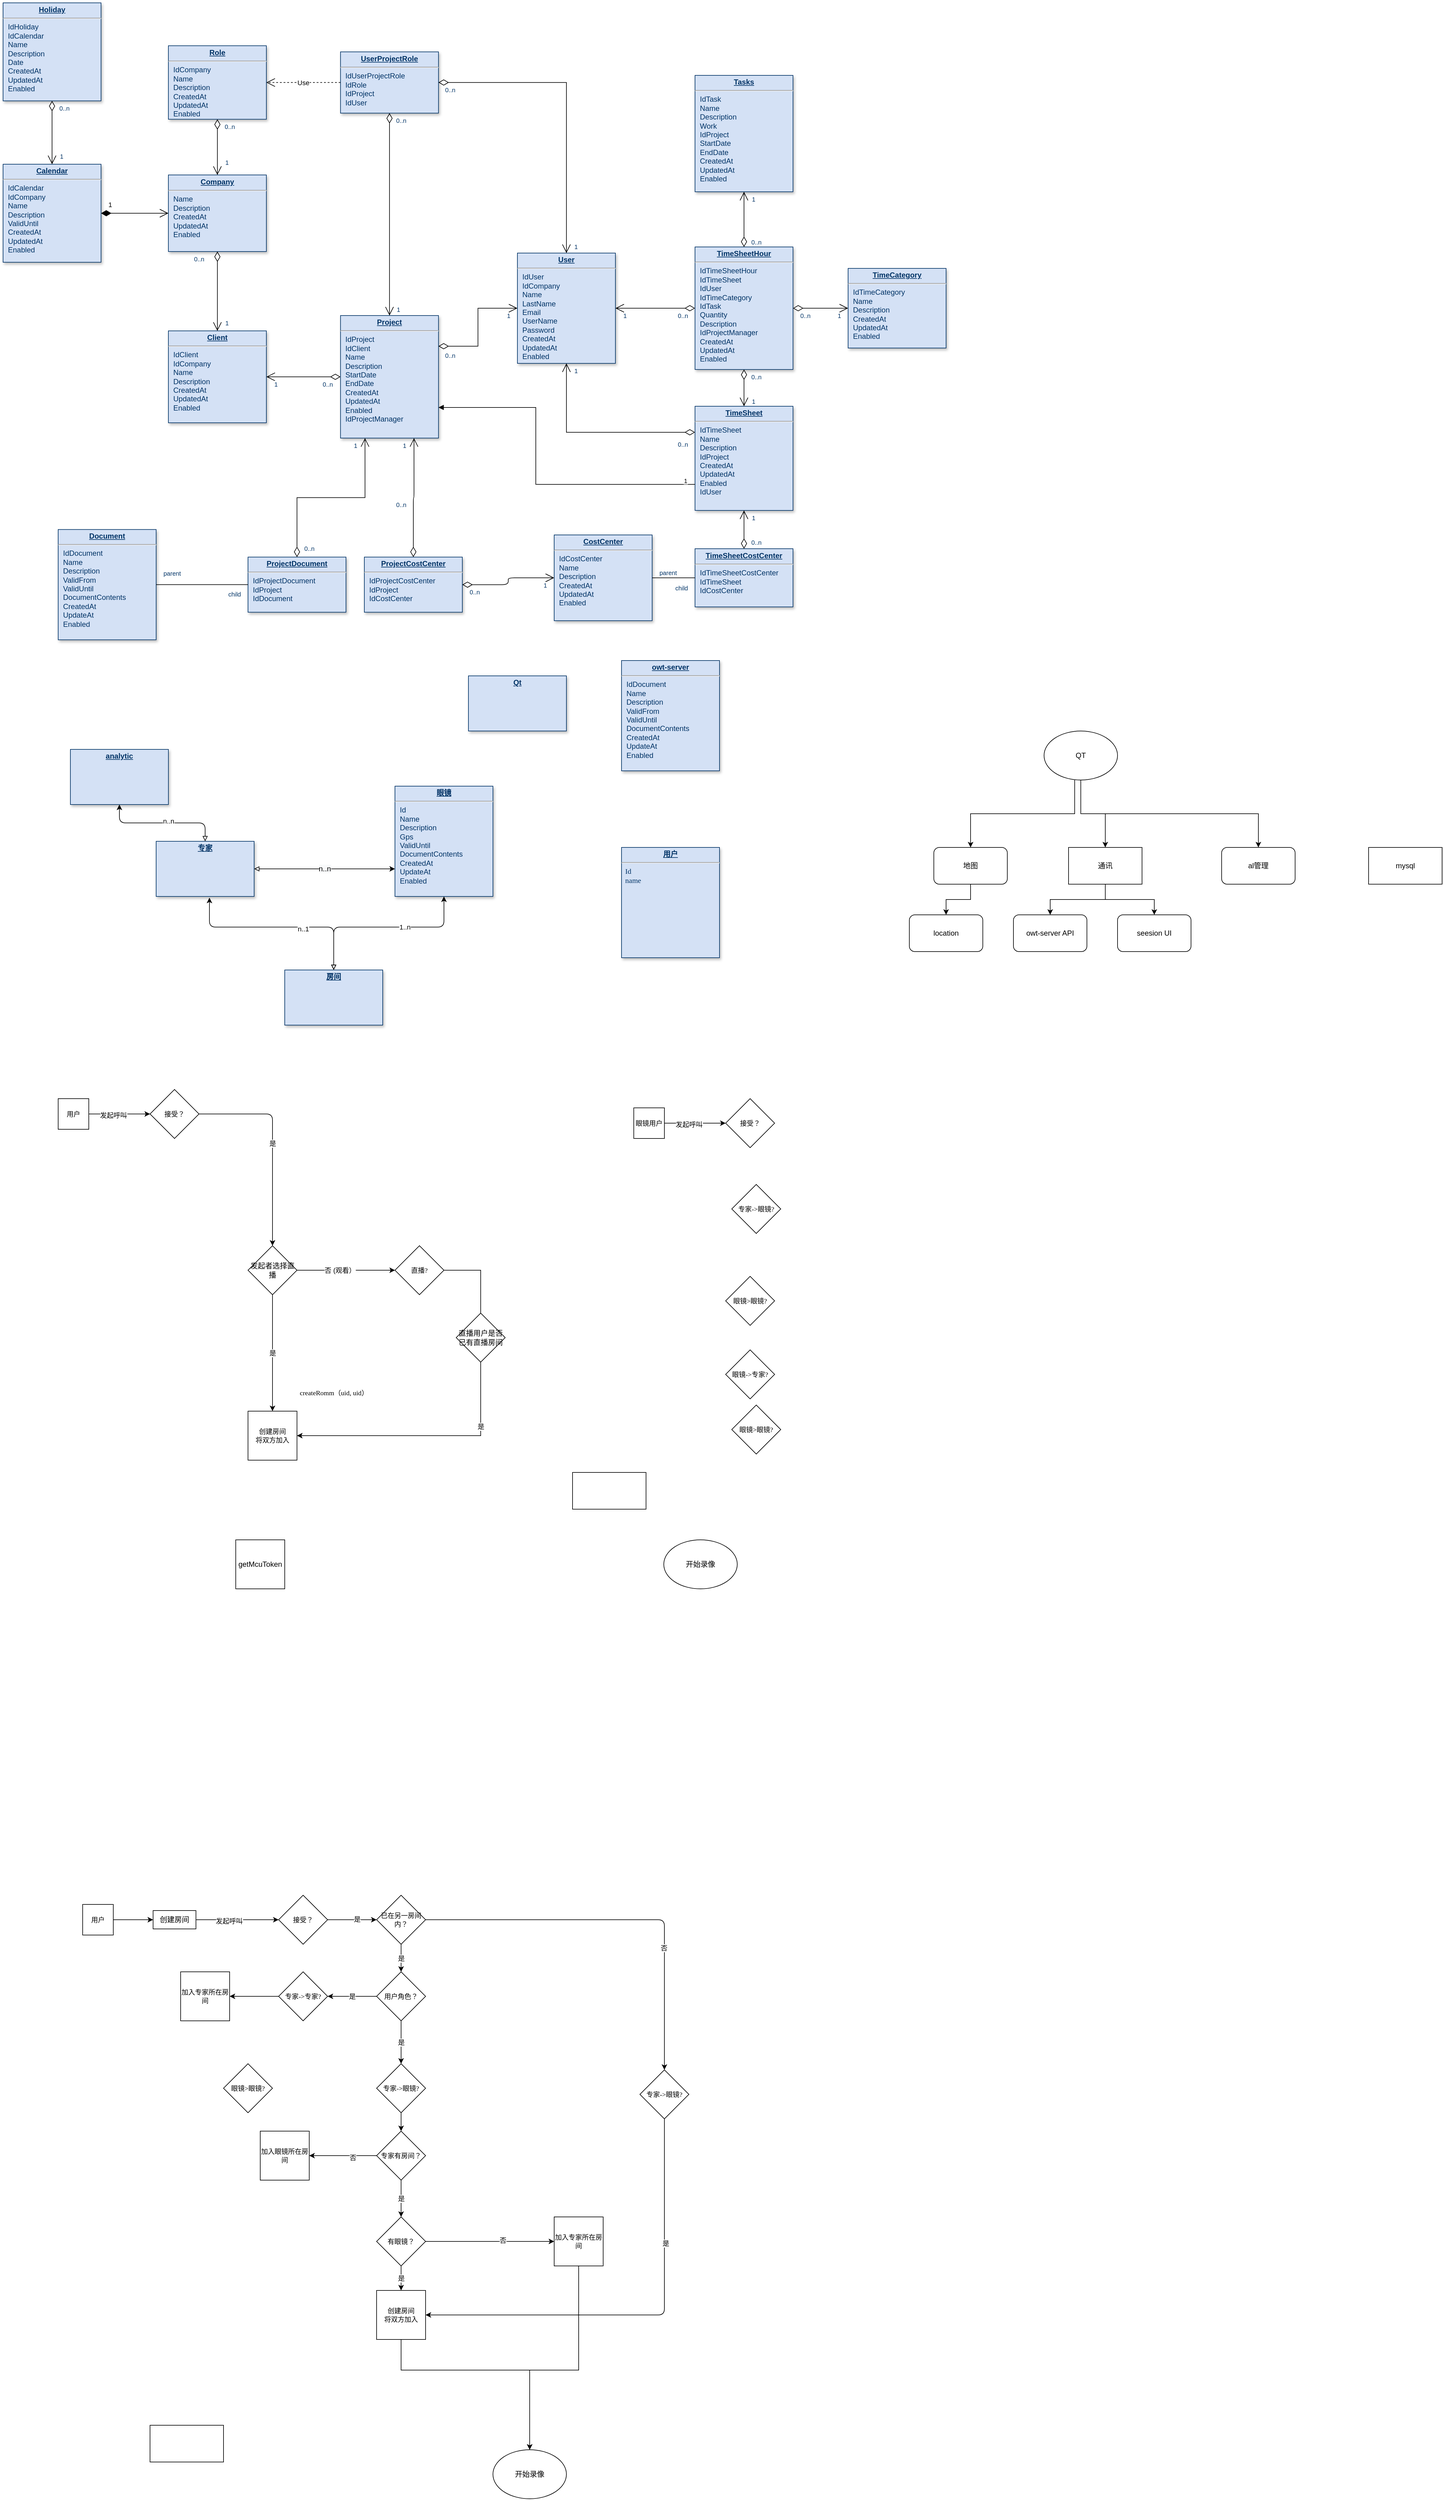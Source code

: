 <mxfile version="14.5.1" type="github">
  <diagram name="Page-1" id="efa7a0a1-bf9b-a30e-e6df-94a7791c09e9">
    <mxGraphModel dx="1355" dy="806" grid="1" gridSize="10" guides="1" tooltips="1" connect="1" arrows="1" fold="1" page="1" pageScale="1" pageWidth="826" pageHeight="1169" background="#ffffff" math="0" shadow="0">
      <root>
        <mxCell id="0" />
        <mxCell id="1" parent="0" />
        <mxCell id="19" value="&lt;p style=&quot;margin: 0px; margin-top: 4px; text-align: center; text-decoration: underline;&quot;&gt;&lt;strong&gt;Role&lt;/strong&gt;&lt;/p&gt;&lt;hr /&gt;&lt;p style=&quot;margin: 0px; margin-left: 8px;&quot;&gt;IdCompany&lt;br /&gt;Name&lt;/p&gt;&lt;p style=&quot;margin: 0px; margin-left: 8px;&quot;&gt;Description&lt;/p&gt;&lt;p style=&quot;margin: 0px; margin-left: 8px;&quot;&gt;CreatedAt&lt;/p&gt;&lt;p style=&quot;margin: 0px; margin-left: 8px;&quot;&gt;UpdatedAt&lt;/p&gt;&lt;p style=&quot;margin: 0px; margin-left: 8px;&quot;&gt;Enabled&lt;/p&gt;" style="verticalAlign=top;align=left;overflow=fill;fontSize=12;fontFamily=Helvetica;html=1;strokeColor=#003366;shadow=1;fillColor=#D4E1F5;fontColor=#003366" parent="1" vertex="1">
          <mxGeometry x="310.0" y="91.64" width="160" height="120" as="geometry" />
        </mxCell>
        <mxCell id="20" value="&lt;p style=&quot;margin: 0px; margin-top: 4px; text-align: center; text-decoration: underline;&quot;&gt;&lt;strong&gt;Company&lt;/strong&gt;&lt;/p&gt;&lt;hr /&gt;&lt;p style=&quot;margin: 0px; margin-left: 8px;&quot;&gt;Name&lt;/p&gt;&lt;p style=&quot;margin: 0px; margin-left: 8px;&quot;&gt;Description&lt;/p&gt;&lt;p style=&quot;margin: 0px; margin-left: 8px;&quot;&gt;CreatedAt&lt;/p&gt;&lt;p style=&quot;margin: 0px; margin-left: 8px;&quot;&gt;UpdatedAt&lt;/p&gt;&lt;p style=&quot;margin: 0px; margin-left: 8px;&quot;&gt;Enabled&lt;/p&gt;" style="verticalAlign=top;align=left;overflow=fill;fontSize=12;fontFamily=Helvetica;html=1;strokeColor=#003366;shadow=1;fillColor=#D4E1F5;fontColor=#003366" parent="1" vertex="1">
          <mxGeometry x="310.0" y="302.5" width="160" height="125" as="geometry" />
        </mxCell>
        <mxCell id="21" value="&lt;p style=&quot;margin: 0px; margin-top: 4px; text-align: center; text-decoration: underline;&quot;&gt;&lt;strong&gt;Calendar&lt;/strong&gt;&lt;/p&gt;&lt;hr /&gt;&lt;p style=&quot;margin: 0px; margin-left: 8px;&quot;&gt;IdCalendar&lt;/p&gt;&lt;p style=&quot;margin: 0px; margin-left: 8px;&quot;&gt;IdCompany&lt;/p&gt;&lt;p style=&quot;margin: 0px; margin-left: 8px;&quot;&gt;Name&lt;/p&gt;&lt;p style=&quot;margin: 0px; margin-left: 8px;&quot;&gt;Description&lt;/p&gt;&lt;p style=&quot;margin: 0px; margin-left: 8px;&quot;&gt;ValidUntil&lt;/p&gt;&lt;p style=&quot;margin: 0px; margin-left: 8px;&quot;&gt;CreatedAt&lt;/p&gt;&lt;p style=&quot;margin: 0px; margin-left: 8px;&quot;&gt;UpdatedAt&lt;/p&gt;&lt;p style=&quot;margin: 0px; margin-left: 8px;&quot;&gt;Enabled&lt;/p&gt;" style="verticalAlign=top;align=left;overflow=fill;fontSize=12;fontFamily=Helvetica;html=1;strokeColor=#003366;shadow=1;fillColor=#D4E1F5;fontColor=#003366" parent="1" vertex="1">
          <mxGeometry x="40.0" y="285.0" width="160" height="160" as="geometry" />
        </mxCell>
        <mxCell id="22" value="&lt;p style=&quot;margin: 0px; margin-top: 4px; text-align: center; text-decoration: underline;&quot;&gt;&lt;strong&gt;User&lt;/strong&gt;&lt;/p&gt;&lt;hr /&gt;&lt;p style=&quot;margin: 0px; margin-left: 8px;&quot;&gt;IdUser&lt;/p&gt;&lt;p style=&quot;margin: 0px; margin-left: 8px;&quot;&gt;IdCompany&lt;/p&gt;&lt;p style=&quot;margin: 0px; margin-left: 8px;&quot;&gt;Name&lt;/p&gt;&lt;p style=&quot;margin: 0px; margin-left: 8px;&quot;&gt;LastName&lt;/p&gt;&lt;p style=&quot;margin: 0px; margin-left: 8px;&quot;&gt;Email&lt;/p&gt;&lt;p style=&quot;margin: 0px; margin-left: 8px;&quot;&gt;UserName&lt;/p&gt;&lt;p style=&quot;margin: 0px; margin-left: 8px;&quot;&gt;Password&lt;/p&gt;&lt;p style=&quot;margin: 0px; margin-left: 8px;&quot;&gt;CreatedAt&lt;/p&gt;&lt;p style=&quot;margin: 0px; margin-left: 8px;&quot;&gt;UpdatedAt&lt;/p&gt;&lt;p style=&quot;margin: 0px; margin-left: 8px;&quot;&gt;Enabled&lt;/p&gt;" style="verticalAlign=top;align=left;overflow=fill;fontSize=12;fontFamily=Helvetica;html=1;strokeColor=#003366;shadow=1;fillColor=#D4E1F5;fontColor=#003366" parent="1" vertex="1">
          <mxGeometry x="880.0" y="430" width="160.0" height="180" as="geometry" />
        </mxCell>
        <mxCell id="23" value="&lt;p style=&quot;margin: 0px; margin-top: 4px; text-align: center; text-decoration: underline;&quot;&gt;&lt;strong&gt;UserProjectRole&lt;/strong&gt;&lt;/p&gt;&lt;hr /&gt;&lt;p style=&quot;margin: 0px; margin-left: 8px;&quot;&gt;IdUserProjectRole&lt;/p&gt;&lt;p style=&quot;margin: 0px; margin-left: 8px;&quot;&gt;IdRole&lt;/p&gt;&lt;p style=&quot;margin: 0px; margin-left: 8px;&quot;&gt;IdProject&lt;/p&gt;&lt;p style=&quot;margin: 0px; margin-left: 8px;&quot;&gt;IdUser&lt;/p&gt;" style="verticalAlign=top;align=left;overflow=fill;fontSize=12;fontFamily=Helvetica;html=1;strokeColor=#003366;shadow=1;fillColor=#D4E1F5;fontColor=#003366" parent="1" vertex="1">
          <mxGeometry x="591.08" y="101.64" width="160" height="100" as="geometry" />
        </mxCell>
        <mxCell id="24" value="&lt;p style=&quot;margin: 0px; margin-top: 4px; text-align: center; text-decoration: underline;&quot;&gt;&lt;strong&gt;Client&lt;/strong&gt;&lt;/p&gt;&lt;hr /&gt;&lt;p style=&quot;margin: 0px; margin-left: 8px;&quot;&gt;IdClient&lt;/p&gt;&lt;p style=&quot;margin: 0px; margin-left: 8px;&quot;&gt;IdCompany&lt;/p&gt;&lt;p style=&quot;margin: 0px; margin-left: 8px;&quot;&gt;Name&lt;/p&gt;&lt;p style=&quot;margin: 0px; margin-left: 8px;&quot;&gt;Description&lt;/p&gt;&lt;p style=&quot;margin: 0px; margin-left: 8px;&quot;&gt;CreatedAt&lt;/p&gt;&lt;p style=&quot;margin: 0px; margin-left: 8px;&quot;&gt;UpdatedAt&lt;/p&gt;&lt;p style=&quot;margin: 0px; margin-left: 8px;&quot;&gt;Enabled&lt;/p&gt;" style="verticalAlign=top;align=left;overflow=fill;fontSize=12;fontFamily=Helvetica;html=1;strokeColor=#003366;shadow=1;fillColor=#D4E1F5;fontColor=#003366" parent="1" vertex="1">
          <mxGeometry x="310.0" y="556.96" width="160" height="150" as="geometry" />
        </mxCell>
        <mxCell id="25" value="&lt;p style=&quot;margin: 0px; margin-top: 4px; text-align: center; text-decoration: underline;&quot;&gt;&lt;strong&gt;Holiday&lt;/strong&gt;&lt;/p&gt;&lt;hr /&gt;&lt;p style=&quot;margin: 0px; margin-left: 8px;&quot;&gt;IdHoliday&lt;/p&gt;&lt;p style=&quot;margin: 0px; margin-left: 8px;&quot;&gt;IdCalendar&lt;/p&gt;&lt;p style=&quot;margin: 0px; margin-left: 8px;&quot;&gt;Name&lt;/p&gt;&lt;p style=&quot;margin: 0px; margin-left: 8px;&quot;&gt;Description&lt;/p&gt;&lt;p style=&quot;margin: 0px; margin-left: 8px;&quot;&gt;Date&lt;/p&gt;&lt;p style=&quot;margin: 0px; margin-left: 8px;&quot;&gt;CreatedAt&lt;/p&gt;&lt;p style=&quot;margin: 0px; margin-left: 8px;&quot;&gt;UpdatedAt&lt;/p&gt;&lt;p style=&quot;margin: 0px; margin-left: 8px;&quot;&gt;Enabled&lt;/p&gt;" style="verticalAlign=top;align=left;overflow=fill;fontSize=12;fontFamily=Helvetica;html=1;strokeColor=#003366;shadow=1;fillColor=#D4E1F5;fontColor=#003366" parent="1" vertex="1">
          <mxGeometry x="40.0" y="21.64" width="160" height="160" as="geometry" />
        </mxCell>
        <mxCell id="26" value="&lt;p style=&quot;margin: 0px; margin-top: 4px; text-align: center; text-decoration: underline;&quot;&gt;&lt;strong&gt;TimeSheet&lt;/strong&gt;&lt;/p&gt;&lt;hr /&gt;&lt;p style=&quot;margin: 0px; margin-left: 8px;&quot;&gt;IdTimeSheet&lt;/p&gt;&lt;p style=&quot;margin: 0px; margin-left: 8px;&quot;&gt;Name&lt;/p&gt;&lt;p style=&quot;margin: 0px; margin-left: 8px;&quot;&gt;Description&lt;/p&gt;&lt;p style=&quot;margin: 0px; margin-left: 8px;&quot;&gt;IdProject&lt;/p&gt;&lt;p style=&quot;margin: 0px; margin-left: 8px;&quot;&gt;CreatedAt&lt;/p&gt;&lt;p style=&quot;margin: 0px; margin-left: 8px;&quot;&gt;UpdatedAt&lt;/p&gt;&lt;p style=&quot;margin: 0px; margin-left: 8px;&quot;&gt;Enabled&lt;/p&gt;&lt;p style=&quot;margin: 0px; margin-left: 8px;&quot;&gt;IdUser&lt;/p&gt;" style="verticalAlign=top;align=left;overflow=fill;fontSize=12;fontFamily=Helvetica;html=1;strokeColor=#003366;shadow=1;fillColor=#D4E1F5;fontColor=#003366" parent="1" vertex="1">
          <mxGeometry x="1170" y="680" width="160" height="170" as="geometry" />
        </mxCell>
        <mxCell id="27" value="&lt;p style=&quot;margin: 0px; margin-top: 4px; text-align: center; text-decoration: underline;&quot;&gt;&lt;strong&gt;TimeSheetHour&lt;/strong&gt;&lt;/p&gt;&lt;hr /&gt;&lt;p style=&quot;margin: 0px; margin-left: 8px;&quot;&gt;IdTimeSheetHour&lt;br /&gt;IdTimeSheet&lt;/p&gt;&lt;p style=&quot;margin: 0px; margin-left: 8px;&quot;&gt;IdUser&lt;/p&gt;&lt;p style=&quot;margin: 0px; margin-left: 8px;&quot;&gt;IdTimeCategory&lt;/p&gt;&lt;p style=&quot;margin: 0px; margin-left: 8px;&quot;&gt;IdTask&lt;/p&gt;&lt;p style=&quot;margin: 0px; margin-left: 8px;&quot;&gt;Quantity&lt;/p&gt;&lt;p style=&quot;margin: 0px; margin-left: 8px;&quot;&gt;Description&lt;/p&gt;&lt;p style=&quot;margin: 0px; margin-left: 8px;&quot;&gt;IdProjectManager&lt;/p&gt;&lt;p style=&quot;margin: 0px; margin-left: 8px;&quot;&gt;CreatedAt&lt;/p&gt;&lt;p style=&quot;margin: 0px; margin-left: 8px;&quot;&gt;UpdatedAt&lt;/p&gt;&lt;p style=&quot;margin: 0px; margin-left: 8px;&quot;&gt;Enabled&lt;/p&gt;" style="verticalAlign=top;align=left;overflow=fill;fontSize=12;fontFamily=Helvetica;html=1;strokeColor=#003366;shadow=1;fillColor=#D4E1F5;fontColor=#003366" parent="1" vertex="1">
          <mxGeometry x="1170" y="420.0" width="160" height="200" as="geometry" />
        </mxCell>
        <mxCell id="28" value="&lt;p style=&quot;margin: 0px; margin-top: 4px; text-align: center; text-decoration: underline;&quot;&gt;&lt;strong&gt;Document&lt;/strong&gt;&lt;/p&gt;&lt;hr /&gt;&lt;p style=&quot;margin: 0px; margin-left: 8px;&quot;&gt;IdDocument&lt;/p&gt;&lt;p style=&quot;margin: 0px; margin-left: 8px;&quot;&gt;Name&lt;/p&gt;&lt;p style=&quot;margin: 0px; margin-left: 8px;&quot;&gt;Description&lt;/p&gt;&lt;p style=&quot;margin: 0px; margin-left: 8px;&quot;&gt;ValidFrom&lt;/p&gt;&lt;p style=&quot;margin: 0px; margin-left: 8px;&quot;&gt;ValidUntil&lt;/p&gt;&lt;p style=&quot;margin: 0px; margin-left: 8px;&quot;&gt;DocumentContents&lt;/p&gt;&lt;p style=&quot;margin: 0px; margin-left: 8px;&quot;&gt;CreatedAt&lt;/p&gt;&lt;p style=&quot;margin: 0px; margin-left: 8px;&quot;&gt;UpdateAt&lt;/p&gt;&lt;p style=&quot;margin: 0px; margin-left: 8px;&quot;&gt;Enabled&lt;/p&gt;" style="verticalAlign=top;align=left;overflow=fill;fontSize=12;fontFamily=Helvetica;html=1;strokeColor=#003366;shadow=1;fillColor=#D4E1F5;fontColor=#003366" parent="1" vertex="1">
          <mxGeometry x="130.0" y="881.16" width="160" height="180" as="geometry" />
        </mxCell>
        <mxCell id="29" value="&lt;p style=&quot;margin: 0px; margin-top: 4px; text-align: center; text-decoration: underline;&quot;&gt;&lt;strong&gt;Project&lt;/strong&gt;&lt;/p&gt;&lt;hr /&gt;&lt;p style=&quot;margin: 0px; margin-left: 8px;&quot;&gt;IdProject&lt;/p&gt;&lt;p style=&quot;margin: 0px; margin-left: 8px;&quot;&gt;IdClient&lt;/p&gt;&lt;p style=&quot;margin: 0px; margin-left: 8px;&quot;&gt;Name&lt;/p&gt;&lt;p style=&quot;margin: 0px; margin-left: 8px;&quot;&gt;Description&lt;/p&gt;&lt;p style=&quot;margin: 0px; margin-left: 8px;&quot;&gt;StartDate&lt;/p&gt;&lt;p style=&quot;margin: 0px; margin-left: 8px;&quot;&gt;EndDate&lt;/p&gt;&lt;p style=&quot;margin: 0px; margin-left: 8px;&quot;&gt;CreatedAt&lt;/p&gt;&lt;p style=&quot;margin: 0px; margin-left: 8px;&quot;&gt;UpdatedAt&lt;/p&gt;&lt;p style=&quot;margin: 0px; margin-left: 8px;&quot;&gt;Enabled&lt;br /&gt;IdProjectManager&lt;/p&gt;" style="verticalAlign=top;align=left;overflow=fill;fontSize=12;fontFamily=Helvetica;html=1;strokeColor=#003366;shadow=1;fillColor=#D4E1F5;fontColor=#003366" parent="1" vertex="1">
          <mxGeometry x="591.08" y="531.96" width="160" height="200" as="geometry" />
        </mxCell>
        <mxCell id="30" value="&lt;p style=&quot;margin: 0px; margin-top: 4px; text-align: center; text-decoration: underline;&quot;&gt;&lt;strong&gt;TimeCategory&lt;/strong&gt;&lt;/p&gt;&lt;hr /&gt;&lt;p style=&quot;margin: 0px; margin-left: 8px;&quot;&gt;IdTimeCategory&lt;/p&gt;&lt;p style=&quot;margin: 0px; margin-left: 8px;&quot;&gt;Name&lt;/p&gt;&lt;p style=&quot;margin: 0px; margin-left: 8px;&quot;&gt;Description&lt;/p&gt;&lt;p style=&quot;margin: 0px; margin-left: 8px;&quot;&gt;CreatedAt&lt;/p&gt;&lt;p style=&quot;margin: 0px; margin-left: 8px;&quot;&gt;UpdatedAt&lt;/p&gt;&lt;p style=&quot;margin: 0px; margin-left: 8px;&quot;&gt;Enabled&lt;/p&gt;" style="verticalAlign=top;align=left;overflow=fill;fontSize=12;fontFamily=Helvetica;html=1;strokeColor=#003366;shadow=1;fillColor=#D4E1F5;fontColor=#003366" parent="1" vertex="1">
          <mxGeometry x="1420.0" y="455.0" width="160" height="130" as="geometry" />
        </mxCell>
        <mxCell id="31" value="&lt;p style=&quot;margin: 0px; margin-top: 4px; text-align: center; text-decoration: underline;&quot;&gt;&lt;strong&gt;TimeSheetCostCenter&lt;/strong&gt;&lt;/p&gt;&lt;hr /&gt;&lt;p style=&quot;margin: 0px; margin-left: 8px;&quot;&gt;IdTimeSheetCostCenter&lt;/p&gt;&lt;p style=&quot;margin: 0px; margin-left: 8px;&quot;&gt;IdTimeSheet&lt;/p&gt;&lt;p style=&quot;margin: 0px; margin-left: 8px;&quot;&gt;IdCostCenter&lt;/p&gt;" style="verticalAlign=top;align=left;overflow=fill;fontSize=12;fontFamily=Helvetica;html=1;strokeColor=#003366;shadow=1;fillColor=#D4E1F5;fontColor=#003366" parent="1" vertex="1">
          <mxGeometry x="1170" y="912.5" width="160" height="95" as="geometry" />
        </mxCell>
        <mxCell id="32" value="&lt;p style=&quot;margin: 0px; margin-top: 4px; text-align: center; text-decoration: underline;&quot;&gt;&lt;strong&gt;CostCenter&lt;/strong&gt;&lt;/p&gt;&lt;hr /&gt;&lt;p style=&quot;margin: 0px; margin-left: 8px;&quot;&gt;IdCostCenter&lt;/p&gt;&lt;p style=&quot;margin: 0px; margin-left: 8px;&quot;&gt;Name&lt;/p&gt;&lt;p style=&quot;margin: 0px; margin-left: 8px;&quot;&gt;Description&lt;/p&gt;&lt;p style=&quot;margin: 0px; margin-left: 8px;&quot;&gt;CreatedAt&lt;/p&gt;&lt;p style=&quot;margin: 0px; margin-left: 8px;&quot;&gt;UpdatedAt&lt;/p&gt;&lt;p style=&quot;margin: 0px; margin-left: 8px;&quot;&gt;Enabled&lt;/p&gt;" style="verticalAlign=top;align=left;overflow=fill;fontSize=12;fontFamily=Helvetica;html=1;strokeColor=#003366;shadow=1;fillColor=#D4E1F5;fontColor=#003366" parent="1" vertex="1">
          <mxGeometry x="940.0" y="890.0" width="160" height="140" as="geometry" />
        </mxCell>
        <mxCell id="33" value="&lt;p style=&quot;margin: 0px; margin-top: 4px; text-align: center; text-decoration: underline;&quot;&gt;&lt;strong&gt;ProjectCostCenter&lt;/strong&gt;&lt;/p&gt;&lt;hr /&gt;&lt;p style=&quot;margin: 0px; margin-left: 8px;&quot;&gt;IdProjectCostCenter&lt;/p&gt;&lt;p style=&quot;margin: 0px; margin-left: 8px;&quot;&gt;IdProject&lt;/p&gt;&lt;p style=&quot;margin: 0px; margin-left: 8px;&quot;&gt;IdCostCenter&lt;/p&gt;" style="verticalAlign=top;align=left;overflow=fill;fontSize=12;fontFamily=Helvetica;html=1;strokeColor=#003366;shadow=1;fillColor=#D4E1F5;fontColor=#003366" parent="1" vertex="1">
          <mxGeometry x="630" y="926.16" width="160" height="90" as="geometry" />
        </mxCell>
        <mxCell id="34" value="&lt;p style=&quot;margin: 0px ; margin-top: 4px ; text-align: center ; text-decoration: underline&quot;&gt;&lt;strong&gt;ProjectDocument&lt;/strong&gt;&lt;/p&gt;&lt;hr&gt;&lt;p style=&quot;margin: 0px ; margin-left: 8px&quot;&gt;IdProjectDocument&lt;/p&gt;&lt;p style=&quot;margin: 0px ; margin-left: 8px&quot;&gt;IdProject&lt;/p&gt;&lt;p style=&quot;margin: 0px ; margin-left: 8px&quot;&gt;IdDocument&lt;/p&gt;" style="verticalAlign=top;align=left;overflow=fill;fontSize=12;fontFamily=Helvetica;html=1;strokeColor=#003366;shadow=1;fillColor=#D4E1F5;fontColor=#003366" parent="1" vertex="1">
          <mxGeometry x="440.0" y="926.16" width="160" height="90" as="geometry" />
        </mxCell>
        <mxCell id="35" value="&lt;p style=&quot;margin: 0px; margin-top: 4px; text-align: center; text-decoration: underline;&quot;&gt;&lt;strong&gt;Tasks&lt;/strong&gt;&lt;/p&gt;&lt;hr /&gt;&lt;p style=&quot;margin: 0px; margin-left: 8px;&quot;&gt;IdTask&lt;/p&gt;&lt;p style=&quot;margin: 0px; margin-left: 8px;&quot;&gt;Name&lt;/p&gt;&lt;p style=&quot;margin: 0px; margin-left: 8px;&quot;&gt;Description&lt;/p&gt;&lt;p style=&quot;margin: 0px; margin-left: 8px;&quot;&gt;Work&lt;/p&gt;&lt;p style=&quot;margin: 0px; margin-left: 8px;&quot;&gt;IdProject&lt;/p&gt;&lt;p style=&quot;margin: 0px; margin-left: 8px;&quot;&gt;StartDate&lt;/p&gt;&lt;p style=&quot;margin: 0px; margin-left: 8px;&quot;&gt;EndDate&lt;/p&gt;&lt;p style=&quot;margin: 0px; margin-left: 8px;&quot;&gt;CreatedAt&lt;/p&gt;&lt;p style=&quot;margin: 0px; margin-left: 8px;&quot;&gt;UpdatedAt&lt;/p&gt;&lt;p style=&quot;margin: 0px; margin-left: 8px;&quot;&gt;Enabled&lt;/p&gt;" style="verticalAlign=top;align=left;overflow=fill;fontSize=12;fontFamily=Helvetica;html=1;strokeColor=#003366;shadow=1;fillColor=#D4E1F5;fontColor=#003366" parent="1" vertex="1">
          <mxGeometry x="1170" y="140.0" width="160" height="190" as="geometry" />
        </mxCell>
        <mxCell id="36" value="" style="endArrow=open;endSize=12;startArrow=diamondThin;startSize=14;startFill=0;edgeStyle=orthogonalEdgeStyle;" parent="1" source="19" target="20" edge="1">
          <mxGeometry y="160" as="geometry">
            <mxPoint y="160" as="sourcePoint" />
            <mxPoint x="160" y="160" as="targetPoint" />
          </mxGeometry>
        </mxCell>
        <mxCell id="37" value="0..n" style="resizable=0;align=left;verticalAlign=top;labelBackgroundColor=#ffffff;fontSize=10;strokeColor=#003366;shadow=1;fillColor=#D4E1F5;fontColor=#003366" parent="36" connectable="0" vertex="1">
          <mxGeometry x="-1" relative="1" as="geometry">
            <mxPoint x="10" as="offset" />
          </mxGeometry>
        </mxCell>
        <mxCell id="38" value="1" style="resizable=0;align=right;verticalAlign=top;labelBackgroundColor=#ffffff;fontSize=10;strokeColor=#003366;shadow=1;fillColor=#D4E1F5;fontColor=#003366" parent="36" connectable="0" vertex="1">
          <mxGeometry x="1" relative="1" as="geometry">
            <mxPoint x="590" y="105" as="offset" />
          </mxGeometry>
        </mxCell>
        <mxCell id="45" value="" style="endArrow=open;endSize=12;startArrow=diamondThin;startSize=14;startFill=0;edgeStyle=orthogonalEdgeStyle;rounded=0" parent="1" source="23" target="22" edge="1">
          <mxGeometry x="519.36" y="180" as="geometry">
            <mxPoint x="519.36" y="180" as="sourcePoint" />
            <mxPoint x="679.36" y="180" as="targetPoint" />
          </mxGeometry>
        </mxCell>
        <mxCell id="46" value="0..n" style="resizable=0;align=left;verticalAlign=top;labelBackgroundColor=#ffffff;fontSize=10;strokeColor=#003366;shadow=1;fillColor=#D4E1F5;fontColor=#003366" parent="45" connectable="0" vertex="1">
          <mxGeometry x="-1" relative="1" as="geometry">
            <mxPoint x="8.92" as="offset" />
          </mxGeometry>
        </mxCell>
        <mxCell id="47" value="1" style="resizable=0;align=right;verticalAlign=top;labelBackgroundColor=#ffffff;fontSize=10;strokeColor=#003366;shadow=1;fillColor=#D4E1F5;fontColor=#003366" parent="45" connectable="0" vertex="1">
          <mxGeometry x="1" relative="1" as="geometry">
            <mxPoint x="-550" y="-160.0" as="offset" />
          </mxGeometry>
        </mxCell>
        <mxCell id="48" value="" style="endArrow=open;endSize=12;startArrow=diamondThin;startSize=14;startFill=0;edgeStyle=orthogonalEdgeStyle;exitX=1;exitY=0.25;rounded=0" parent="1" source="29" target="22" edge="1">
          <mxGeometry x="769.36" y="450" as="geometry">
            <mxPoint x="769.36" y="450" as="sourcePoint" />
            <mxPoint x="929.36" y="450" as="targetPoint" />
          </mxGeometry>
        </mxCell>
        <mxCell id="49" value="0..n" style="resizable=0;align=left;verticalAlign=top;labelBackgroundColor=#ffffff;fontSize=10;strokeColor=#003366;shadow=1;fillColor=#D4E1F5;fontColor=#003366" parent="48" connectable="0" vertex="1">
          <mxGeometry x="-1" relative="1" as="geometry">
            <mxPoint x="8.92" y="3.04" as="offset" />
          </mxGeometry>
        </mxCell>
        <mxCell id="50" value="1" style="resizable=0;align=right;verticalAlign=top;labelBackgroundColor=#ffffff;fontSize=10;strokeColor=#003366;shadow=1;fillColor=#D4E1F5;fontColor=#003366" parent="48" connectable="0" vertex="1">
          <mxGeometry x="1" relative="1" as="geometry">
            <mxPoint x="-10" as="offset" />
          </mxGeometry>
        </mxCell>
        <mxCell id="51" value="" style="endArrow=open;endSize=12;startArrow=diamondThin;startSize=14;startFill=0;edgeStyle=orthogonalEdgeStyle" parent="1" source="23" target="29" edge="1">
          <mxGeometry x="389.36" y="350" as="geometry">
            <mxPoint x="389.36" y="350" as="sourcePoint" />
            <mxPoint x="549.36" y="350" as="targetPoint" />
          </mxGeometry>
        </mxCell>
        <mxCell id="52" value="0..n" style="resizable=0;align=left;verticalAlign=top;labelBackgroundColor=#ffffff;fontSize=10;strokeColor=#003366;shadow=1;fillColor=#D4E1F5;fontColor=#003366" parent="51" connectable="0" vertex="1">
          <mxGeometry x="-1" relative="1" as="geometry">
            <mxPoint x="8.92" as="offset" />
          </mxGeometry>
        </mxCell>
        <mxCell id="53" value="1" style="resizable=0;align=right;verticalAlign=top;labelBackgroundColor=#ffffff;fontSize=10;strokeColor=#003366;shadow=1;fillColor=#D4E1F5;fontColor=#003366" parent="51" connectable="0" vertex="1">
          <mxGeometry x="1" relative="1" as="geometry">
            <mxPoint x="18.92" y="-21.96" as="offset" />
          </mxGeometry>
        </mxCell>
        <mxCell id="54" value="" style="endArrow=open;endSize=12;startArrow=diamondThin;startSize=14;startFill=0;edgeStyle=orthogonalEdgeStyle;exitX=0;exitY=0.25;rounded=0" parent="1" source="26" target="22" edge="1">
          <mxGeometry x="1209.36" y="170" as="geometry">
            <mxPoint x="1209.36" y="170" as="sourcePoint" />
            <mxPoint x="1369.36" y="170" as="targetPoint" />
          </mxGeometry>
        </mxCell>
        <mxCell id="55" value="0..n" style="resizable=0;align=left;verticalAlign=top;labelBackgroundColor=#ffffff;fontSize=10;strokeColor=#003366;shadow=1;fillColor=#D4E1F5;fontColor=#003366" parent="54" connectable="0" vertex="1">
          <mxGeometry x="-1" relative="1" as="geometry">
            <mxPoint x="-30" y="7.5" as="offset" />
          </mxGeometry>
        </mxCell>
        <mxCell id="56" value="1" style="resizable=0;align=right;verticalAlign=top;labelBackgroundColor=#ffffff;fontSize=10;strokeColor=#003366;shadow=1;fillColor=#D4E1F5;fontColor=#003366" parent="54" connectable="0" vertex="1">
          <mxGeometry x="1" relative="1" as="geometry">
            <mxPoint x="20" as="offset" />
          </mxGeometry>
        </mxCell>
        <mxCell id="57" value="" style="endArrow=open;endSize=12;startArrow=diamondThin;startSize=14;startFill=0;edgeStyle=orthogonalEdgeStyle" parent="1" source="27" target="26" edge="1">
          <mxGeometry x="1269.36" y="180" as="geometry">
            <mxPoint x="1269.36" y="180" as="sourcePoint" />
            <mxPoint x="1429.36" y="180" as="targetPoint" />
          </mxGeometry>
        </mxCell>
        <mxCell id="58" value="0..n" style="resizable=0;align=left;verticalAlign=top;labelBackgroundColor=#ffffff;fontSize=10;strokeColor=#003366;shadow=1;fillColor=#D4E1F5;fontColor=#003366" parent="57" connectable="0" vertex="1">
          <mxGeometry x="-1" relative="1" as="geometry">
            <mxPoint x="10" as="offset" />
          </mxGeometry>
        </mxCell>
        <mxCell id="59" value="1" style="resizable=0;align=right;verticalAlign=top;labelBackgroundColor=#ffffff;fontSize=10;strokeColor=#003366;shadow=1;fillColor=#D4E1F5;fontColor=#003366" parent="57" connectable="0" vertex="1">
          <mxGeometry x="1" relative="1" as="geometry">
            <mxPoint x="20" y="-20" as="offset" />
          </mxGeometry>
        </mxCell>
        <mxCell id="63" value="" style="endArrow=open;endSize=12;startArrow=diamondThin;startSize=14;startFill=0;edgeStyle=orthogonalEdgeStyle;entryX=0.75;entryY=1" parent="1" source="33" target="29" edge="1">
          <mxGeometry x="479.36" y="790" as="geometry">
            <mxPoint x="479.36" y="790" as="sourcePoint" />
            <mxPoint x="639.36" y="790" as="targetPoint" />
          </mxGeometry>
        </mxCell>
        <mxCell id="64" value="0..n" style="resizable=0;align=left;verticalAlign=top;labelBackgroundColor=#ffffff;fontSize=10;strokeColor=#003366;shadow=1;fillColor=#D4E1F5;fontColor=#003366" parent="63" connectable="0" vertex="1">
          <mxGeometry x="-1" relative="1" as="geometry">
            <mxPoint x="-30" y="-97.5" as="offset" />
          </mxGeometry>
        </mxCell>
        <mxCell id="65" value="1" style="resizable=0;align=right;verticalAlign=top;labelBackgroundColor=#ffffff;fontSize=10;strokeColor=#003366;shadow=1;fillColor=#D4E1F5;fontColor=#003366" parent="63" connectable="0" vertex="1">
          <mxGeometry x="1" relative="1" as="geometry">
            <mxPoint x="-11.08" as="offset" />
          </mxGeometry>
        </mxCell>
        <mxCell id="66" value="" style="endArrow=open;endSize=12;startArrow=diamondThin;startSize=14;startFill=0;edgeStyle=orthogonalEdgeStyle;align=center;fontSize=11;" parent="1" source="33" target="32" edge="1">
          <mxGeometry x="469.36" y="526.16" as="geometry">
            <mxPoint x="469.36" y="526.16" as="sourcePoint" />
            <mxPoint x="980" y="1061.16" as="targetPoint" />
          </mxGeometry>
        </mxCell>
        <mxCell id="67" value="0..n" style="resizable=0;align=left;verticalAlign=top;labelBackgroundColor=#ffffff;fontSize=10;strokeColor=#003366;shadow=1;fillColor=#D4E1F5;fontColor=#003366" parent="66" connectable="0" vertex="1">
          <mxGeometry x="-1" relative="1" as="geometry">
            <mxPoint x="10" as="offset" />
          </mxGeometry>
        </mxCell>
        <mxCell id="68" value="1" style="resizable=0;align=right;verticalAlign=top;labelBackgroundColor=#ffffff;fontSize=10;strokeColor=#003366;shadow=1;fillColor=#D4E1F5;fontColor=#003366" parent="66" connectable="0" vertex="1">
          <mxGeometry x="1" relative="1" as="geometry">
            <mxPoint x="-10" as="offset" />
          </mxGeometry>
        </mxCell>
        <mxCell id="72" value="" style="endArrow=open;endSize=12;startArrow=diamondThin;startSize=14;startFill=0;edgeStyle=orthogonalEdgeStyle;entryX=0.25;entryY=1;rounded=0" parent="1" source="34" target="29" edge="1">
          <mxGeometry x="419.36" y="820" as="geometry">
            <mxPoint x="419.36" y="820" as="sourcePoint" />
            <mxPoint x="579.36" y="820" as="targetPoint" />
          </mxGeometry>
        </mxCell>
        <mxCell id="73" value="0..n" style="resizable=0;align=left;verticalAlign=top;labelBackgroundColor=#ffffff;fontSize=10;strokeColor=#003366;shadow=1;fillColor=#D4E1F5;fontColor=#003366" parent="72" connectable="0" vertex="1">
          <mxGeometry x="-1" relative="1" as="geometry">
            <mxPoint x="10" y="-26.16" as="offset" />
          </mxGeometry>
        </mxCell>
        <mxCell id="74" value="1" style="resizable=0;align=right;verticalAlign=top;labelBackgroundColor=#ffffff;fontSize=10;strokeColor=#003366;shadow=1;fillColor=#D4E1F5;fontColor=#003366" parent="72" connectable="0" vertex="1">
          <mxGeometry x="1" relative="1" as="geometry">
            <mxPoint x="-11.08" as="offset" />
          </mxGeometry>
        </mxCell>
        <mxCell id="75" value="" style="endArrow=open;endSize=12;startArrow=diamondThin;startSize=14;startFill=0;edgeStyle=orthogonalEdgeStyle" parent="1" source="31" target="26" edge="1">
          <mxGeometry x="1079.36" y="560" as="geometry">
            <mxPoint x="1079.36" y="560" as="sourcePoint" />
            <mxPoint x="1239.36" y="560" as="targetPoint" />
          </mxGeometry>
        </mxCell>
        <mxCell id="76" value="0..n" style="resizable=0;align=left;verticalAlign=top;labelBackgroundColor=#ffffff;fontSize=10;strokeColor=#003366;shadow=1;fillColor=#D4E1F5;fontColor=#003366" parent="75" connectable="0" vertex="1">
          <mxGeometry x="-1" relative="1" as="geometry">
            <mxPoint x="10.0" y="-22.5" as="offset" />
          </mxGeometry>
        </mxCell>
        <mxCell id="77" value="1" style="resizable=0;align=right;verticalAlign=top;labelBackgroundColor=#ffffff;fontSize=10;strokeColor=#003366;shadow=1;fillColor=#D4E1F5;fontColor=#003366" parent="75" connectable="0" vertex="1">
          <mxGeometry x="1" relative="1" as="geometry">
            <mxPoint x="20" as="offset" />
          </mxGeometry>
        </mxCell>
        <mxCell id="78" value="" style="endArrow=open;endSize=12;startArrow=diamondThin;startSize=14;startFill=0;edgeStyle=orthogonalEdgeStyle" parent="1" source="27" target="30" edge="1">
          <mxGeometry x="1309.36" y="540" as="geometry">
            <mxPoint x="1309.36" y="540" as="sourcePoint" />
            <mxPoint x="1469.36" y="540" as="targetPoint" />
          </mxGeometry>
        </mxCell>
        <mxCell id="79" value="0..n" style="resizable=0;align=left;verticalAlign=top;labelBackgroundColor=#ffffff;fontSize=10;strokeColor=#003366;shadow=1;fillColor=#D4E1F5;fontColor=#003366" parent="78" connectable="0" vertex="1">
          <mxGeometry x="-1" relative="1" as="geometry">
            <mxPoint x="10" as="offset" />
          </mxGeometry>
        </mxCell>
        <mxCell id="80" value="1" style="resizable=0;align=right;verticalAlign=top;labelBackgroundColor=#ffffff;fontSize=10;strokeColor=#003366;shadow=1;fillColor=#D4E1F5;fontColor=#003366" parent="78" connectable="0" vertex="1">
          <mxGeometry x="1" relative="1" as="geometry">
            <mxPoint x="-10" as="offset" />
          </mxGeometry>
        </mxCell>
        <mxCell id="81" value="" style="endArrow=open;endSize=12;startArrow=diamondThin;startSize=14;startFill=0;edgeStyle=orthogonalEdgeStyle" parent="1" source="27" target="35" edge="1">
          <mxGeometry x="1119.36" y="540" as="geometry">
            <mxPoint x="1119.36" y="540" as="sourcePoint" />
            <mxPoint x="1279.36" y="540" as="targetPoint" />
          </mxGeometry>
        </mxCell>
        <mxCell id="82" value="0..n" style="resizable=0;align=left;verticalAlign=top;labelBackgroundColor=#ffffff;fontSize=10;strokeColor=#003366;shadow=1;fillColor=#D4E1F5;fontColor=#003366" parent="81" connectable="0" vertex="1">
          <mxGeometry x="-1" relative="1" as="geometry">
            <mxPoint x="10" y="-20" as="offset" />
          </mxGeometry>
        </mxCell>
        <mxCell id="83" value="1" style="resizable=0;align=right;verticalAlign=top;labelBackgroundColor=#ffffff;fontSize=10;strokeColor=#003366;shadow=1;fillColor=#D4E1F5;fontColor=#003366" parent="81" connectable="0" vertex="1">
          <mxGeometry x="1" relative="1" as="geometry">
            <mxPoint x="20" as="offset" />
          </mxGeometry>
        </mxCell>
        <mxCell id="84" value="" style="endArrow=open;endSize=12;startArrow=diamondThin;startSize=14;startFill=0;edgeStyle=orthogonalEdgeStyle" parent="1" source="27" target="22" edge="1">
          <mxGeometry x="1389.36" y="130" as="geometry">
            <mxPoint x="1389.36" y="130" as="sourcePoint" />
            <mxPoint x="1549.36" y="130" as="targetPoint" />
          </mxGeometry>
        </mxCell>
        <mxCell id="85" value="0..n" style="resizable=0;align=left;verticalAlign=top;labelBackgroundColor=#ffffff;fontSize=10;strokeColor=#003366;shadow=1;fillColor=#D4E1F5;fontColor=#003366" parent="84" connectable="0" vertex="1">
          <mxGeometry x="-1" relative="1" as="geometry">
            <mxPoint x="-30" as="offset" />
          </mxGeometry>
        </mxCell>
        <mxCell id="86" value="1" style="resizable=0;align=right;verticalAlign=top;labelBackgroundColor=#ffffff;fontSize=10;strokeColor=#003366;shadow=1;fillColor=#D4E1F5;fontColor=#003366" parent="84" connectable="0" vertex="1">
          <mxGeometry x="1" relative="1" as="geometry">
            <mxPoint x="20" y="2.728e-13" as="offset" />
          </mxGeometry>
        </mxCell>
        <mxCell id="87" value="" style="endArrow=open;endSize=12;startArrow=diamondThin;startSize=14;startFill=0;edgeStyle=orthogonalEdgeStyle" parent="1" source="20" target="24" edge="1">
          <mxGeometry x="519.36" y="200" as="geometry">
            <mxPoint x="519.36" y="200" as="sourcePoint" />
            <mxPoint x="679.36" y="200" as="targetPoint" />
          </mxGeometry>
        </mxCell>
        <mxCell id="88" value="0..n" style="resizable=0;align=left;verticalAlign=top;labelBackgroundColor=#ffffff;fontSize=10;strokeColor=#003366;shadow=1;fillColor=#D4E1F5;fontColor=#003366" parent="87" connectable="0" vertex="1">
          <mxGeometry x="-1" relative="1" as="geometry">
            <mxPoint x="-40" as="offset" />
          </mxGeometry>
        </mxCell>
        <mxCell id="89" value="1" style="resizable=0;align=right;verticalAlign=top;labelBackgroundColor=#ffffff;fontSize=10;strokeColor=#003366;shadow=1;fillColor=#D4E1F5;fontColor=#003366" parent="87" connectable="0" vertex="1">
          <mxGeometry x="1" relative="1" as="geometry">
            <mxPoint x="20.0" y="-25.0" as="offset" />
          </mxGeometry>
        </mxCell>
        <mxCell id="90" value="" style="endArrow=open;endSize=12;startArrow=diamondThin;startSize=14;startFill=0;edgeStyle=orthogonalEdgeStyle" parent="1" source="25" target="21" edge="1">
          <mxGeometry x="620" y="340" as="geometry">
            <mxPoint x="620" y="340" as="sourcePoint" />
            <mxPoint x="780" y="340" as="targetPoint" />
          </mxGeometry>
        </mxCell>
        <mxCell id="91" value="0..n" style="resizable=0;align=left;verticalAlign=top;labelBackgroundColor=#ffffff;fontSize=10;strokeColor=#003366;shadow=1;fillColor=#D4E1F5;fontColor=#003366" parent="90" connectable="0" vertex="1">
          <mxGeometry x="-1" relative="1" as="geometry">
            <mxPoint x="10" as="offset" />
          </mxGeometry>
        </mxCell>
        <mxCell id="92" value="1" style="resizable=0;align=right;verticalAlign=top;labelBackgroundColor=#ffffff;fontSize=10;strokeColor=#003366;shadow=1;fillColor=#D4E1F5;fontColor=#003366" parent="90" connectable="0" vertex="1">
          <mxGeometry x="1" relative="1" as="geometry">
            <mxPoint x="20" y="-25.0" as="offset" />
          </mxGeometry>
        </mxCell>
        <mxCell id="99" value="" style="endArrow=open;endSize=12;startArrow=diamondThin;startSize=14;startFill=0;edgeStyle=orthogonalEdgeStyle" parent="1" source="29" target="24" edge="1">
          <mxGeometry x="369.36" y="360" as="geometry">
            <mxPoint x="369.36" y="360" as="sourcePoint" />
            <mxPoint x="529.36" y="360" as="targetPoint" />
            <Array as="points" />
          </mxGeometry>
        </mxCell>
        <mxCell id="100" value="0..n" style="resizable=0;align=left;verticalAlign=top;labelBackgroundColor=#ffffff;fontSize=10;strokeColor=#003366;shadow=1;fillColor=#D4E1F5;fontColor=#003366" parent="99" connectable="0" vertex="1">
          <mxGeometry x="-1" relative="1" as="geometry">
            <mxPoint x="-31.08" as="offset" />
          </mxGeometry>
        </mxCell>
        <mxCell id="101" value="1" style="resizable=0;align=right;verticalAlign=top;labelBackgroundColor=#ffffff;fontSize=10;strokeColor=#003366;shadow=1;fillColor=#D4E1F5;fontColor=#003366" parent="99" connectable="0" vertex="1">
          <mxGeometry x="1" relative="1" as="geometry">
            <mxPoint x="20.0" y="1.895e-13" as="offset" />
          </mxGeometry>
        </mxCell>
        <mxCell id="102" value="Use" style="endArrow=open;endSize=12;dashed=1" parent="1" source="23" target="19" edge="1">
          <mxGeometry x="430" y="50" as="geometry">
            <mxPoint x="430" y="50" as="sourcePoint" />
            <mxPoint x="590" y="50" as="targetPoint" />
          </mxGeometry>
        </mxCell>
        <mxCell id="103" value="1" style="endArrow=open;endSize=12;startArrow=diamondThin;startSize=14;startFill=1;edgeStyle=orthogonalEdgeStyle;align=left;verticalAlign=bottom;" parent="1" source="21" target="20" edge="1">
          <mxGeometry x="-0.818" y="5.0" relative="1" as="geometry">
            <mxPoint x="80" y="510" as="sourcePoint" />
            <mxPoint x="240" y="510" as="targetPoint" />
            <mxPoint as="offset" />
          </mxGeometry>
        </mxCell>
        <mxCell id="107" value="" style="endArrow=none;edgeStyle=orthogonalEdgeStyle;" parent="1" source="28" target="34" edge="1">
          <mxGeometry x="190" y="950" as="geometry">
            <mxPoint x="190" y="950" as="sourcePoint" />
            <mxPoint x="350" y="950" as="targetPoint" />
          </mxGeometry>
        </mxCell>
        <mxCell id="108" value="parent" style="resizable=0;align=left;verticalAlign=bottom;labelBackgroundColor=#ffffff;fontSize=10;strokeColor=#003366;shadow=1;fillColor=#D4E1F5;fontColor=#003366" parent="107" connectable="0" vertex="1">
          <mxGeometry x="-1" relative="1" as="geometry">
            <mxPoint x="10" y="-10" as="offset" />
          </mxGeometry>
        </mxCell>
        <mxCell id="109" value="child" style="resizable=0;align=right;verticalAlign=bottom;labelBackgroundColor=#ffffff;fontSize=10;strokeColor=#003366;shadow=1;fillColor=#D4E1F5;fontColor=#003366" parent="107" connectable="0" vertex="1">
          <mxGeometry x="1" relative="1" as="geometry">
            <mxPoint x="-10" y="23.84" as="offset" />
          </mxGeometry>
        </mxCell>
        <mxCell id="110" value="" style="endArrow=none;edgeStyle=orthogonalEdgeStyle;" parent="1" source="32" target="31" edge="1">
          <mxGeometry x="910" y="972.5" as="geometry">
            <mxPoint x="910" y="972.5" as="sourcePoint" />
            <mxPoint x="1070" y="972.5" as="targetPoint" />
          </mxGeometry>
        </mxCell>
        <mxCell id="111" value="parent" style="resizable=0;align=left;verticalAlign=bottom;labelBackgroundColor=#ffffff;fontSize=10;strokeColor=#003366;shadow=1;fillColor=#D4E1F5;fontColor=#003366" parent="110" connectable="0" vertex="1">
          <mxGeometry x="-1" relative="1" as="geometry">
            <mxPoint x="10" as="offset" />
          </mxGeometry>
        </mxCell>
        <mxCell id="112" value="child" style="resizable=0;align=right;verticalAlign=bottom;labelBackgroundColor=#ffffff;fontSize=10;strokeColor=#003366;shadow=1;fillColor=#D4E1F5;fontColor=#003366" parent="110" connectable="0" vertex="1">
          <mxGeometry x="1" relative="1" as="geometry">
            <mxPoint x="-10" y="25" as="offset" />
          </mxGeometry>
        </mxCell>
        <mxCell id="113" value="" style="endArrow=block;endFill=1;edgeStyle=orthogonalEdgeStyle;align=left;verticalAlign=top;entryX=1;entryY=0.75;exitX=0;exitY=0.75;rounded=0" parent="1" source="26" target="29" edge="1">
          <mxGeometry x="-1" relative="1" as="geometry">
            <mxPoint x="910" y="840" as="sourcePoint" />
            <mxPoint x="1070" y="840" as="targetPoint" />
            <Array as="points">
              <mxPoint x="910" y="808" />
              <mxPoint x="910" y="682" />
            </Array>
          </mxGeometry>
        </mxCell>
        <mxCell id="114" value="1" style="resizable=0;align=left;verticalAlign=bottom;labelBackgroundColor=#ffffff;fontSize=10" parent="113" connectable="0" vertex="1">
          <mxGeometry x="-1" relative="1" as="geometry">
            <mxPoint x="-20.0" y="2.5" as="offset" />
          </mxGeometry>
        </mxCell>
        <mxCell id="lmHBx10mzdZfqRl4GTMd-114" value="&lt;p style=&quot;margin: 0px ; margin-top: 4px ; text-align: center ; text-decoration: underline&quot;&gt;&lt;b&gt;Qt&lt;/b&gt;&lt;/p&gt;&lt;p style=&quot;margin: 0px ; margin-left: 8px&quot;&gt;&lt;br&gt;&lt;/p&gt;" style="verticalAlign=top;align=left;overflow=fill;fontSize=12;fontFamily=Helvetica;html=1;strokeColor=#003366;shadow=1;fillColor=#D4E1F5;fontColor=#003366" parent="1" vertex="1">
          <mxGeometry x="800" y="1120.0" width="160" height="90" as="geometry" />
        </mxCell>
        <mxCell id="lmHBx10mzdZfqRl4GTMd-115" value="&lt;p style=&quot;margin: 0px ; margin-top: 4px ; text-align: center ; text-decoration: underline&quot;&gt;&lt;b&gt;owt-server&lt;/b&gt;&lt;/p&gt;&lt;hr&gt;&lt;p style=&quot;margin: 0px ; margin-left: 8px&quot;&gt;IdDocument&lt;/p&gt;&lt;p style=&quot;margin: 0px ; margin-left: 8px&quot;&gt;Name&lt;/p&gt;&lt;p style=&quot;margin: 0px ; margin-left: 8px&quot;&gt;Description&lt;/p&gt;&lt;p style=&quot;margin: 0px ; margin-left: 8px&quot;&gt;ValidFrom&lt;/p&gt;&lt;p style=&quot;margin: 0px ; margin-left: 8px&quot;&gt;ValidUntil&lt;/p&gt;&lt;p style=&quot;margin: 0px ; margin-left: 8px&quot;&gt;DocumentContents&lt;/p&gt;&lt;p style=&quot;margin: 0px ; margin-left: 8px&quot;&gt;CreatedAt&lt;/p&gt;&lt;p style=&quot;margin: 0px ; margin-left: 8px&quot;&gt;UpdateAt&lt;/p&gt;&lt;p style=&quot;margin: 0px ; margin-left: 8px&quot;&gt;Enabled&lt;/p&gt;" style="verticalAlign=top;align=left;overflow=fill;fontSize=12;fontFamily=Helvetica;html=1;strokeColor=#003366;shadow=1;fillColor=#D4E1F5;fontColor=#003366" parent="1" vertex="1">
          <mxGeometry x="1050" y="1095.0" width="160" height="180" as="geometry" />
        </mxCell>
        <mxCell id="lmHBx10mzdZfqRl4GTMd-123" style="edgeStyle=orthogonalEdgeStyle;rounded=0;orthogonalLoop=1;jettySize=auto;html=1;exitX=0.417;exitY=1;exitDx=0;exitDy=0;entryX=0.5;entryY=0;entryDx=0;entryDy=0;exitPerimeter=0;" parent="1" source="lmHBx10mzdZfqRl4GTMd-117" target="lmHBx10mzdZfqRl4GTMd-120" edge="1">
          <mxGeometry relative="1" as="geometry">
            <mxPoint x="1680" y="1340" as="sourcePoint" />
          </mxGeometry>
        </mxCell>
        <mxCell id="lmHBx10mzdZfqRl4GTMd-130" style="edgeStyle=orthogonalEdgeStyle;rounded=0;orthogonalLoop=1;jettySize=auto;html=1;exitX=0.5;exitY=1;exitDx=0;exitDy=0;" parent="1" source="lmHBx10mzdZfqRl4GTMd-117" target="lmHBx10mzdZfqRl4GTMd-118" edge="1">
          <mxGeometry relative="1" as="geometry" />
        </mxCell>
        <mxCell id="lmHBx10mzdZfqRl4GTMd-131" style="edgeStyle=orthogonalEdgeStyle;rounded=0;orthogonalLoop=1;jettySize=auto;html=1;exitX=0.5;exitY=1;exitDx=0;exitDy=0;" parent="1" source="lmHBx10mzdZfqRl4GTMd-117" target="lmHBx10mzdZfqRl4GTMd-129" edge="1">
          <mxGeometry relative="1" as="geometry" />
        </mxCell>
        <mxCell id="lmHBx10mzdZfqRl4GTMd-117" value="QT" style="ellipse;whiteSpace=wrap;html=1;" parent="1" vertex="1">
          <mxGeometry x="1740" y="1210" width="120" height="80" as="geometry" />
        </mxCell>
        <mxCell id="lmHBx10mzdZfqRl4GTMd-126" style="edgeStyle=orthogonalEdgeStyle;rounded=0;orthogonalLoop=1;jettySize=auto;html=1;exitX=0.5;exitY=1;exitDx=0;exitDy=0;entryX=0.5;entryY=0;entryDx=0;entryDy=0;" parent="1" source="lmHBx10mzdZfqRl4GTMd-118" target="lmHBx10mzdZfqRl4GTMd-125" edge="1">
          <mxGeometry relative="1" as="geometry" />
        </mxCell>
        <mxCell id="lmHBx10mzdZfqRl4GTMd-128" style="edgeStyle=orthogonalEdgeStyle;rounded=0;orthogonalLoop=1;jettySize=auto;html=1;exitX=0.5;exitY=1;exitDx=0;exitDy=0;" parent="1" source="lmHBx10mzdZfqRl4GTMd-118" target="lmHBx10mzdZfqRl4GTMd-127" edge="1">
          <mxGeometry relative="1" as="geometry" />
        </mxCell>
        <mxCell id="lmHBx10mzdZfqRl4GTMd-118" value="通讯" style="rounded=0;whiteSpace=wrap;html=1;" parent="1" vertex="1">
          <mxGeometry x="1780" y="1400" width="120" height="60" as="geometry" />
        </mxCell>
        <mxCell id="lmHBx10mzdZfqRl4GTMd-119" value="mysql" style="rounded=0;whiteSpace=wrap;html=1;" parent="1" vertex="1">
          <mxGeometry x="2270" y="1400" width="120" height="60" as="geometry" />
        </mxCell>
        <mxCell id="lmHBx10mzdZfqRl4GTMd-122" style="edgeStyle=orthogonalEdgeStyle;rounded=0;orthogonalLoop=1;jettySize=auto;html=1;exitX=0.5;exitY=1;exitDx=0;exitDy=0;entryX=0.5;entryY=0;entryDx=0;entryDy=0;" parent="1" source="lmHBx10mzdZfqRl4GTMd-120" target="lmHBx10mzdZfqRl4GTMd-121" edge="1">
          <mxGeometry relative="1" as="geometry" />
        </mxCell>
        <mxCell id="lmHBx10mzdZfqRl4GTMd-120" value="地图" style="rounded=1;whiteSpace=wrap;html=1;" parent="1" vertex="1">
          <mxGeometry x="1560" y="1400" width="120" height="60" as="geometry" />
        </mxCell>
        <mxCell id="lmHBx10mzdZfqRl4GTMd-121" value="location" style="rounded=1;whiteSpace=wrap;html=1;" parent="1" vertex="1">
          <mxGeometry x="1520" y="1510" width="120" height="60" as="geometry" />
        </mxCell>
        <mxCell id="lmHBx10mzdZfqRl4GTMd-125" value="owt-server API" style="rounded=1;whiteSpace=wrap;html=1;" parent="1" vertex="1">
          <mxGeometry x="1690" y="1510" width="120" height="60" as="geometry" />
        </mxCell>
        <mxCell id="lmHBx10mzdZfqRl4GTMd-127" value="seesion UI" style="rounded=1;whiteSpace=wrap;html=1;" parent="1" vertex="1">
          <mxGeometry x="1860" y="1510" width="120" height="60" as="geometry" />
        </mxCell>
        <mxCell id="lmHBx10mzdZfqRl4GTMd-129" value="al管理" style="rounded=1;whiteSpace=wrap;html=1;" parent="1" vertex="1">
          <mxGeometry x="2030" y="1400" width="120" height="60" as="geometry" />
        </mxCell>
        <mxCell id="lmHBx10mzdZfqRl4GTMd-137" value="&lt;span style=&quot;color: rgb(0 , 0 , 0) ; font-family: &amp;#34;helvetica&amp;#34; ; font-size: 12px ; font-style: normal ; font-weight: 400 ; letter-spacing: normal ; text-align: center ; text-indent: 0px ; text-transform: none ; word-spacing: 0px ; background-color: rgb(248 , 249 , 250) ; display: inline ; float: none&quot;&gt;n..n&lt;/span&gt;" style="edgeStyle=orthogonalEdgeStyle;rounded=1;orthogonalLoop=1;jettySize=auto;html=1;exitX=1;exitY=0.5;exitDx=0;exitDy=0;entryX=0;entryY=0.75;entryDx=0;entryDy=0;startArrow=block;startFill=0;fillColor=#0050ef;" parent="1" source="lmHBx10mzdZfqRl4GTMd-133" target="lmHBx10mzdZfqRl4GTMd-149" edge="1">
          <mxGeometry relative="1" as="geometry">
            <mxPoint x="680" y="1435.0" as="targetPoint" />
          </mxGeometry>
        </mxCell>
        <mxCell id="lmHBx10mzdZfqRl4GTMd-147" value="" style="edgeStyle=orthogonalEdgeStyle;rounded=1;orthogonalLoop=1;jettySize=auto;html=1;startArrow=block;startFill=0;strokeColor=#000000;fontSize=11;align=center;" parent="1" source="lmHBx10mzdZfqRl4GTMd-133" target="lmHBx10mzdZfqRl4GTMd-135" edge="1">
          <mxGeometry relative="1" as="geometry" />
        </mxCell>
        <mxCell id="lmHBx10mzdZfqRl4GTMd-148" value="n..n" style="edgeLabel;html=1;align=center;verticalAlign=middle;resizable=0;points=[];fontSize=11;" parent="lmHBx10mzdZfqRl4GTMd-147" vertex="1" connectable="0">
          <mxGeometry x="-0.1" y="-3" relative="1" as="geometry">
            <mxPoint as="offset" />
          </mxGeometry>
        </mxCell>
        <mxCell id="lmHBx10mzdZfqRl4GTMd-133" value="&lt;p style=&quot;margin: 0px ; margin-top: 4px ; text-align: center ; text-decoration: underline&quot;&gt;&lt;b&gt;专家&lt;/b&gt;&lt;/p&gt;&lt;p style=&quot;margin: 0px ; margin-left: 8px&quot;&gt;&lt;br&gt;&lt;/p&gt;" style="verticalAlign=top;align=left;overflow=fill;fontSize=12;fontFamily=Helvetica;html=1;strokeColor=#003366;shadow=1;fillColor=#D4E1F5;fontColor=#003366" parent="1" vertex="1">
          <mxGeometry x="290" y="1390.0" width="160" height="90" as="geometry" />
        </mxCell>
        <mxCell id="lmHBx10mzdZfqRl4GTMd-135" value="&lt;p style=&quot;margin: 0px ; margin-top: 4px ; text-align: center ; text-decoration: underline&quot;&gt;&lt;b&gt;analytic&lt;/b&gt;&lt;/p&gt;" style="verticalAlign=top;align=left;overflow=fill;fontSize=12;fontFamily=Helvetica;html=1;strokeColor=#003366;shadow=1;fillColor=#D4E1F5;fontColor=#003366" parent="1" vertex="1">
          <mxGeometry x="150" y="1240.0" width="160" height="90" as="geometry" />
        </mxCell>
        <mxCell id="lmHBx10mzdZfqRl4GTMd-143" style="edgeStyle=orthogonalEdgeStyle;rounded=1;orthogonalLoop=1;jettySize=auto;html=1;exitX=0.5;exitY=0;exitDx=0;exitDy=0;entryX=0.544;entryY=1.022;entryDx=0;entryDy=0;entryPerimeter=0;startArrow=block;startFill=0;strokeColor=#000000;fontSize=11;align=center;" parent="1" source="lmHBx10mzdZfqRl4GTMd-136" target="lmHBx10mzdZfqRl4GTMd-133" edge="1">
          <mxGeometry relative="1" as="geometry">
            <Array as="points">
              <mxPoint x="580" y="1530" />
              <mxPoint x="377" y="1530" />
            </Array>
          </mxGeometry>
        </mxCell>
        <mxCell id="lmHBx10mzdZfqRl4GTMd-144" value="n..1" style="edgeLabel;html=1;align=center;verticalAlign=middle;resizable=0;points=[];fontSize=11;" parent="lmHBx10mzdZfqRl4GTMd-143" vertex="1" connectable="0">
          <mxGeometry x="-0.251" y="3" relative="1" as="geometry">
            <mxPoint as="offset" />
          </mxGeometry>
        </mxCell>
        <mxCell id="lmHBx10mzdZfqRl4GTMd-145" style="edgeStyle=orthogonalEdgeStyle;rounded=1;orthogonalLoop=1;jettySize=auto;html=1;entryX=0.5;entryY=1;entryDx=0;entryDy=0;startArrow=block;startFill=0;strokeColor=#000000;fontSize=11;align=center;" parent="1" source="lmHBx10mzdZfqRl4GTMd-136" target="lmHBx10mzdZfqRl4GTMd-149" edge="1">
          <mxGeometry relative="1" as="geometry">
            <mxPoint x="760" y="1480.0" as="targetPoint" />
            <Array as="points">
              <mxPoint x="580" y="1530" />
              <mxPoint x="760" y="1530" />
            </Array>
          </mxGeometry>
        </mxCell>
        <mxCell id="lmHBx10mzdZfqRl4GTMd-146" value="1..n" style="edgeLabel;html=1;align=center;verticalAlign=middle;resizable=0;points=[];fontSize=11;" parent="lmHBx10mzdZfqRl4GTMd-145" vertex="1" connectable="0">
          <mxGeometry x="0.236" relative="1" as="geometry">
            <mxPoint as="offset" />
          </mxGeometry>
        </mxCell>
        <mxCell id="lmHBx10mzdZfqRl4GTMd-136" value="&lt;p style=&quot;margin: 0px ; margin-top: 4px ; text-align: center ; text-decoration: underline&quot;&gt;&lt;b&gt;房间&lt;/b&gt;&lt;/p&gt;" style="verticalAlign=top;align=left;overflow=fill;fontSize=12;fontFamily=Helvetica;html=1;strokeColor=#003366;shadow=1;fillColor=#D4E1F5;fontColor=#003366" parent="1" vertex="1">
          <mxGeometry x="500" y="1600.0" width="160" height="90" as="geometry" />
        </mxCell>
        <mxCell id="lmHBx10mzdZfqRl4GTMd-149" value="&lt;p style=&quot;margin: 0px ; margin-top: 4px ; text-align: center ; text-decoration: underline&quot;&gt;&lt;b&gt;眼镜&lt;/b&gt;&lt;/p&gt;&lt;hr&gt;&lt;p style=&quot;margin: 0px ; margin-left: 8px&quot;&gt;Id&lt;/p&gt;&lt;p style=&quot;margin: 0px ; margin-left: 8px&quot;&gt;Name&lt;/p&gt;&lt;p style=&quot;margin: 0px ; margin-left: 8px&quot;&gt;Description&lt;/p&gt;&lt;p style=&quot;margin: 0px ; margin-left: 8px&quot;&gt;Gps&lt;/p&gt;&lt;p style=&quot;margin: 0px ; margin-left: 8px&quot;&gt;ValidUntil&lt;/p&gt;&lt;p style=&quot;margin: 0px ; margin-left: 8px&quot;&gt;DocumentContents&lt;/p&gt;&lt;p style=&quot;margin: 0px ; margin-left: 8px&quot;&gt;CreatedAt&lt;/p&gt;&lt;p style=&quot;margin: 0px ; margin-left: 8px&quot;&gt;UpdateAt&lt;/p&gt;&lt;p style=&quot;margin: 0px ; margin-left: 8px&quot;&gt;Enabled&lt;/p&gt;" style="verticalAlign=top;align=left;overflow=fill;fontSize=12;fontFamily=Helvetica;html=1;strokeColor=#003366;shadow=1;fillColor=#D4E1F5;fontColor=#003366" parent="1" vertex="1">
          <mxGeometry x="680" y="1300.0" width="160" height="180" as="geometry" />
        </mxCell>
        <mxCell id="lmHBx10mzdZfqRl4GTMd-150" value="&lt;p style=&quot;margin: 0px ; margin-top: 4px ; text-align: center ; text-decoration: underline&quot;&gt;&lt;b&gt;&lt;font face=&quot;Helvetica&quot;&gt;用户&lt;/font&gt;&lt;/b&gt;&lt;/p&gt;&lt;hr&gt;&lt;div&gt;&amp;nbsp; Id&lt;/div&gt;&lt;div&gt;&amp;nbsp; name&lt;/div&gt;&lt;div&gt;&amp;nbsp;&amp;nbsp;&lt;/div&gt;" style="verticalAlign=top;align=left;overflow=fill;fontSize=12;fontFamily=Times New Roman;html=1;strokeColor=#003366;shadow=1;fillColor=#D4E1F5;fontColor=#003366;" parent="1" vertex="1">
          <mxGeometry x="1050" y="1400.0" width="160" height="180" as="geometry" />
        </mxCell>
        <mxCell id="lmHBx10mzdZfqRl4GTMd-164" style="edgeStyle=orthogonalEdgeStyle;rounded=1;orthogonalLoop=1;jettySize=auto;html=1;exitX=1;exitY=0.5;exitDx=0;exitDy=0;entryX=0;entryY=0.5;entryDx=0;entryDy=0;startArrow=none;startFill=0;strokeColor=#000000;fontFamily=Times New Roman;fontSize=11;align=center;" parent="1" source="lmHBx10mzdZfqRl4GTMd-162" target="lmHBx10mzdZfqRl4GTMd-163" edge="1">
          <mxGeometry relative="1" as="geometry" />
        </mxCell>
        <mxCell id="lmHBx10mzdZfqRl4GTMd-165" value="发起呼叫" style="edgeLabel;html=1;align=center;verticalAlign=middle;resizable=0;points=[];fontSize=11;fontFamily=Times New Roman;" parent="lmHBx10mzdZfqRl4GTMd-164" vertex="1" connectable="0">
          <mxGeometry x="-0.207" y="-2" relative="1" as="geometry">
            <mxPoint as="offset" />
          </mxGeometry>
        </mxCell>
        <mxCell id="lmHBx10mzdZfqRl4GTMd-162" value="用户" style="whiteSpace=wrap;html=1;aspect=fixed;gradientColor=none;fontFamily=Times New Roman;fontSize=11;" parent="1" vertex="1">
          <mxGeometry x="130" y="1810" width="50" height="50" as="geometry" />
        </mxCell>
        <mxCell id="lmHBx10mzdZfqRl4GTMd-163" value="接受？" style="rhombus;whiteSpace=wrap;html=1;gradientColor=none;fontFamily=Times New Roman;fontSize=11;" parent="1" vertex="1">
          <mxGeometry x="280" y="1795" width="80" height="80" as="geometry" />
        </mxCell>
        <mxCell id="lmHBx10mzdZfqRl4GTMd-210" value="是" style="edgeStyle=orthogonalEdgeStyle;rounded=1;orthogonalLoop=1;jettySize=auto;html=1;startArrow=none;startFill=0;strokeColor=#000000;fontFamily=Times New Roman;fontSize=11;align=center;exitX=1;exitY=0.5;exitDx=0;exitDy=0;" parent="1" source="lmHBx10mzdZfqRl4GTMd-163" target="DFzdYlKE2sTHoBfN7P8O-118" edge="1">
          <mxGeometry relative="1" as="geometry">
            <mxPoint x="480" y="1890" as="sourcePoint" />
            <mxPoint x="480" y="2010" as="targetPoint" />
          </mxGeometry>
        </mxCell>
        <mxCell id="lmHBx10mzdZfqRl4GTMd-179" value="眼镜&amp;gt;眼镜?" style="rhombus;whiteSpace=wrap;html=1;gradientColor=none;fontFamily=Times New Roman;fontSize=11;" parent="1" vertex="1">
          <mxGeometry x="1220" y="2100" width="80" height="80" as="geometry" />
        </mxCell>
        <mxCell id="lmHBx10mzdZfqRl4GTMd-181" value="专家-&amp;gt;眼镜?" style="rhombus;whiteSpace=wrap;html=1;gradientColor=none;fontFamily=Times New Roman;fontSize=11;" parent="1" vertex="1">
          <mxGeometry x="1230" y="1950" width="80" height="80" as="geometry" />
        </mxCell>
        <mxCell id="lmHBx10mzdZfqRl4GTMd-188" value="创建房间&lt;br&gt;将双方加入" style="whiteSpace=wrap;html=1;aspect=fixed;gradientColor=none;fontFamily=Times New Roman;fontSize=11;" parent="1" vertex="1">
          <mxGeometry x="440" y="2320" width="80" height="80" as="geometry" />
        </mxCell>
        <mxCell id="CdlSJ6vH03TBZ1YqLi9E-115" value="" style="rounded=0;whiteSpace=wrap;html=1;" parent="1" vertex="1">
          <mxGeometry x="970" y="2420" width="120" height="60" as="geometry" />
        </mxCell>
        <mxCell id="CdlSJ6vH03TBZ1YqLi9E-116" value="开始录像" style="ellipse;whiteSpace=wrap;html=1;" parent="1" vertex="1">
          <mxGeometry x="1119" y="2530" width="120" height="80" as="geometry" />
        </mxCell>
        <mxCell id="CdlSJ6vH03TBZ1YqLi9E-119" style="edgeStyle=orthogonalEdgeStyle;rounded=1;orthogonalLoop=1;jettySize=auto;html=1;exitX=1;exitY=0.5;exitDx=0;exitDy=0;entryX=0;entryY=0.5;entryDx=0;entryDy=0;startArrow=none;startFill=0;strokeColor=#000000;fontFamily=Times New Roman;fontSize=11;align=center;" parent="1" source="CdlSJ6vH03TBZ1YqLi9E-121" target="CdlSJ6vH03TBZ1YqLi9E-122" edge="1">
          <mxGeometry relative="1" as="geometry" />
        </mxCell>
        <mxCell id="CdlSJ6vH03TBZ1YqLi9E-120" value="发起呼叫" style="edgeLabel;html=1;align=center;verticalAlign=middle;resizable=0;points=[];fontSize=11;fontFamily=Times New Roman;" parent="CdlSJ6vH03TBZ1YqLi9E-119" vertex="1" connectable="0">
          <mxGeometry x="-0.207" y="-2" relative="1" as="geometry">
            <mxPoint as="offset" />
          </mxGeometry>
        </mxCell>
        <mxCell id="CdlSJ6vH03TBZ1YqLi9E-121" value="眼镜用户" style="whiteSpace=wrap;html=1;aspect=fixed;gradientColor=none;fontFamily=Times New Roman;fontSize=11;" parent="1" vertex="1">
          <mxGeometry x="1070" y="1825" width="50" height="50" as="geometry" />
        </mxCell>
        <mxCell id="CdlSJ6vH03TBZ1YqLi9E-122" value="接受？" style="rhombus;whiteSpace=wrap;html=1;gradientColor=none;fontFamily=Times New Roman;fontSize=11;" parent="1" vertex="1">
          <mxGeometry x="1220" y="1810" width="80" height="80" as="geometry" />
        </mxCell>
        <mxCell id="CdlSJ6vH03TBZ1YqLi9E-123" style="edgeStyle=orthogonalEdgeStyle;rounded=1;orthogonalLoop=1;jettySize=auto;html=1;entryX=0;entryY=0.5;entryDx=0;entryDy=0;startArrow=none;startFill=0;strokeColor=#000000;fontFamily=Times New Roman;fontSize=11;align=center;exitX=1;exitY=0.5;exitDx=0;exitDy=0;" parent="1" source="CdlSJ6vH03TBZ1YqLi9E-162" target="CdlSJ6vH03TBZ1YqLi9E-128" edge="1">
          <mxGeometry relative="1" as="geometry">
            <mxPoint x="370" y="3150" as="sourcePoint" />
          </mxGeometry>
        </mxCell>
        <mxCell id="CdlSJ6vH03TBZ1YqLi9E-124" value="发起呼叫" style="edgeLabel;html=1;align=center;verticalAlign=middle;resizable=0;points=[];fontSize=11;fontFamily=Times New Roman;" parent="CdlSJ6vH03TBZ1YqLi9E-123" vertex="1" connectable="0">
          <mxGeometry x="-0.207" y="-2" relative="1" as="geometry">
            <mxPoint as="offset" />
          </mxGeometry>
        </mxCell>
        <mxCell id="CdlSJ6vH03TBZ1YqLi9E-163" style="edgeStyle=orthogonalEdgeStyle;rounded=0;orthogonalLoop=1;jettySize=auto;html=1;exitX=1;exitY=0.5;exitDx=0;exitDy=0;entryX=0;entryY=0.5;entryDx=0;entryDy=0;" parent="1" source="CdlSJ6vH03TBZ1YqLi9E-125" target="CdlSJ6vH03TBZ1YqLi9E-162" edge="1">
          <mxGeometry relative="1" as="geometry">
            <Array as="points" />
          </mxGeometry>
        </mxCell>
        <mxCell id="CdlSJ6vH03TBZ1YqLi9E-125" value="用户" style="whiteSpace=wrap;html=1;aspect=fixed;gradientColor=none;fontFamily=Times New Roman;fontSize=11;" parent="1" vertex="1">
          <mxGeometry x="170" y="3125" width="50" height="50" as="geometry" />
        </mxCell>
        <mxCell id="CdlSJ6vH03TBZ1YqLi9E-126" style="edgeStyle=orthogonalEdgeStyle;rounded=1;orthogonalLoop=1;jettySize=auto;html=1;exitX=1;exitY=0.5;exitDx=0;exitDy=0;entryX=0;entryY=0.5;entryDx=0;entryDy=0;startArrow=none;startFill=0;strokeColor=#000000;fontFamily=Times New Roman;fontSize=11;align=center;" parent="1" source="CdlSJ6vH03TBZ1YqLi9E-128" target="CdlSJ6vH03TBZ1YqLi9E-134" edge="1">
          <mxGeometry relative="1" as="geometry" />
        </mxCell>
        <mxCell id="CdlSJ6vH03TBZ1YqLi9E-127" value="是" style="edgeLabel;html=1;align=center;verticalAlign=middle;resizable=0;points=[];fontSize=11;fontFamily=Times New Roman;" parent="CdlSJ6vH03TBZ1YqLi9E-126" vertex="1" connectable="0">
          <mxGeometry x="0.194" y="1" relative="1" as="geometry">
            <mxPoint as="offset" />
          </mxGeometry>
        </mxCell>
        <mxCell id="CdlSJ6vH03TBZ1YqLi9E-128" value="接受？" style="rhombus;whiteSpace=wrap;html=1;gradientColor=none;fontFamily=Times New Roman;fontSize=11;" parent="1" vertex="1">
          <mxGeometry x="490" y="3110" width="80" height="80" as="geometry" />
        </mxCell>
        <mxCell id="CdlSJ6vH03TBZ1YqLi9E-129" value="是" style="edgeStyle=orthogonalEdgeStyle;rounded=1;orthogonalLoop=1;jettySize=auto;html=1;startArrow=none;startFill=0;strokeColor=#000000;fontFamily=Times New Roman;fontSize=11;align=center;entryX=0.5;entryY=0;entryDx=0;entryDy=0;exitX=0.5;exitY=1;exitDx=0;exitDy=0;" parent="1" source="CdlSJ6vH03TBZ1YqLi9E-156" target="CdlSJ6vH03TBZ1YqLi9E-140" edge="1">
          <mxGeometry relative="1" as="geometry">
            <mxPoint x="690" y="3305" as="sourcePoint" />
            <mxPoint x="690" y="3245" as="targetPoint" />
          </mxGeometry>
        </mxCell>
        <mxCell id="CdlSJ6vH03TBZ1YqLi9E-130" value="是" style="edgeStyle=orthogonalEdgeStyle;rounded=1;orthogonalLoop=1;jettySize=auto;html=1;entryX=1;entryY=0.5;entryDx=0;entryDy=0;startArrow=none;startFill=0;strokeColor=#000000;fontFamily=Times New Roman;fontSize=11;align=center;exitX=0;exitY=0.5;exitDx=0;exitDy=0;" parent="1" source="CdlSJ6vH03TBZ1YqLi9E-156" target="CdlSJ6vH03TBZ1YqLi9E-142" edge="1">
          <mxGeometry relative="1" as="geometry">
            <mxPoint x="800" y="3205" as="sourcePoint" />
            <Array as="points" />
          </mxGeometry>
        </mxCell>
        <mxCell id="CdlSJ6vH03TBZ1YqLi9E-131" value="是" style="edgeStyle=orthogonalEdgeStyle;rounded=1;orthogonalLoop=1;jettySize=auto;html=1;exitX=0.5;exitY=1;exitDx=0;exitDy=0;startArrow=none;startFill=0;strokeColor=#000000;fontFamily=Times New Roman;fontSize=11;align=center;" parent="1" source="CdlSJ6vH03TBZ1YqLi9E-134" target="CdlSJ6vH03TBZ1YqLi9E-156" edge="1">
          <mxGeometry relative="1" as="geometry" />
        </mxCell>
        <mxCell id="CdlSJ6vH03TBZ1YqLi9E-132" style="edgeStyle=orthogonalEdgeStyle;rounded=1;orthogonalLoop=1;jettySize=auto;html=1;exitX=1;exitY=0.5;exitDx=0;exitDy=0;entryX=0.5;entryY=0;entryDx=0;entryDy=0;startArrow=none;startFill=0;strokeColor=#000000;fontFamily=Times New Roman;fontSize=11;align=center;" parent="1" source="CdlSJ6vH03TBZ1YqLi9E-134" target="CdlSJ6vH03TBZ1YqLi9E-138" edge="1">
          <mxGeometry relative="1" as="geometry" />
        </mxCell>
        <mxCell id="CdlSJ6vH03TBZ1YqLi9E-133" value="否" style="edgeLabel;html=1;align=center;verticalAlign=middle;resizable=0;points=[];fontSize=11;fontFamily=Times New Roman;" parent="CdlSJ6vH03TBZ1YqLi9E-132" vertex="1" connectable="0">
          <mxGeometry x="0.371" y="-1" relative="1" as="geometry">
            <mxPoint as="offset" />
          </mxGeometry>
        </mxCell>
        <mxCell id="CdlSJ6vH03TBZ1YqLi9E-134" value="已在另一房间内？" style="rhombus;whiteSpace=wrap;html=1;gradientColor=none;fontFamily=Times New Roman;fontSize=11;" parent="1" vertex="1">
          <mxGeometry x="650" y="3110" width="80" height="80" as="geometry" />
        </mxCell>
        <mxCell id="CdlSJ6vH03TBZ1YqLi9E-135" value="眼镜&amp;gt;眼镜?" style="rhombus;whiteSpace=wrap;html=1;gradientColor=none;fontFamily=Times New Roman;fontSize=11;" parent="1" vertex="1">
          <mxGeometry x="400" y="3385" width="80" height="80" as="geometry" />
        </mxCell>
        <mxCell id="CdlSJ6vH03TBZ1YqLi9E-136" style="edgeStyle=orthogonalEdgeStyle;rounded=1;orthogonalLoop=1;jettySize=auto;html=1;exitX=0.5;exitY=1;exitDx=0;exitDy=0;entryX=1;entryY=0.5;entryDx=0;entryDy=0;startArrow=none;startFill=0;strokeColor=#000000;fontFamily=Times New Roman;fontSize=11;align=center;" parent="1" source="CdlSJ6vH03TBZ1YqLi9E-138" target="CdlSJ6vH03TBZ1YqLi9E-154" edge="1">
          <mxGeometry relative="1" as="geometry" />
        </mxCell>
        <mxCell id="CdlSJ6vH03TBZ1YqLi9E-137" value="是" style="edgeLabel;html=1;align=center;verticalAlign=middle;resizable=0;points=[];fontSize=11;fontFamily=Times New Roman;" parent="CdlSJ6vH03TBZ1YqLi9E-136" vertex="1" connectable="0">
          <mxGeometry x="-0.428" y="2" relative="1" as="geometry">
            <mxPoint as="offset" />
          </mxGeometry>
        </mxCell>
        <mxCell id="CdlSJ6vH03TBZ1YqLi9E-138" value="专家-&amp;gt;眼镜?" style="rhombus;whiteSpace=wrap;html=1;gradientColor=none;fontFamily=Times New Roman;fontSize=11;" parent="1" vertex="1">
          <mxGeometry x="1080" y="3395" width="80" height="80" as="geometry" />
        </mxCell>
        <mxCell id="CdlSJ6vH03TBZ1YqLi9E-139" style="edgeStyle=orthogonalEdgeStyle;rounded=1;orthogonalLoop=1;jettySize=auto;html=1;exitX=0.5;exitY=1;exitDx=0;exitDy=0;entryX=0.5;entryY=0;entryDx=0;entryDy=0;startArrow=none;startFill=0;strokeColor=#000000;fontFamily=Times New Roman;fontSize=11;align=center;" parent="1" source="CdlSJ6vH03TBZ1YqLi9E-140" target="CdlSJ6vH03TBZ1YqLi9E-146" edge="1">
          <mxGeometry relative="1" as="geometry" />
        </mxCell>
        <mxCell id="CdlSJ6vH03TBZ1YqLi9E-140" value="专家-&amp;gt;眼镜?" style="rhombus;whiteSpace=wrap;html=1;gradientColor=none;fontFamily=Times New Roman;fontSize=11;" parent="1" vertex="1">
          <mxGeometry x="650" y="3385" width="80" height="80" as="geometry" />
        </mxCell>
        <mxCell id="CdlSJ6vH03TBZ1YqLi9E-141" style="edgeStyle=orthogonalEdgeStyle;rounded=1;orthogonalLoop=1;jettySize=auto;html=1;startArrow=none;startFill=0;strokeColor=#000000;fontFamily=Times New Roman;fontSize=11;align=center;entryX=1;entryY=0.5;entryDx=0;entryDy=0;" parent="1" source="CdlSJ6vH03TBZ1YqLi9E-142" target="CdlSJ6vH03TBZ1YqLi9E-157" edge="1">
          <mxGeometry relative="1" as="geometry">
            <mxPoint x="980" y="3615" as="targetPoint" />
          </mxGeometry>
        </mxCell>
        <mxCell id="CdlSJ6vH03TBZ1YqLi9E-142" value="专家-&amp;gt;专家?" style="rhombus;whiteSpace=wrap;html=1;gradientColor=none;fontFamily=Times New Roman;fontSize=11;" parent="1" vertex="1">
          <mxGeometry x="490" y="3235" width="80" height="80" as="geometry" />
        </mxCell>
        <mxCell id="CdlSJ6vH03TBZ1YqLi9E-143" value="是" style="edgeStyle=orthogonalEdgeStyle;rounded=1;orthogonalLoop=1;jettySize=auto;html=1;exitX=0.5;exitY=1;exitDx=0;exitDy=0;startArrow=none;startFill=0;strokeColor=#000000;fontFamily=Times New Roman;fontSize=11;align=center;" parent="1" source="CdlSJ6vH03TBZ1YqLi9E-146" target="CdlSJ6vH03TBZ1YqLi9E-150" edge="1">
          <mxGeometry relative="1" as="geometry" />
        </mxCell>
        <mxCell id="CdlSJ6vH03TBZ1YqLi9E-144" value="" style="edgeStyle=orthogonalEdgeStyle;rounded=1;orthogonalLoop=1;jettySize=auto;html=1;startArrow=none;startFill=0;strokeColor=#000000;fontFamily=Times New Roman;fontSize=11;align=center;" parent="1" source="CdlSJ6vH03TBZ1YqLi9E-146" target="CdlSJ6vH03TBZ1YqLi9E-155" edge="1">
          <mxGeometry relative="1" as="geometry" />
        </mxCell>
        <mxCell id="CdlSJ6vH03TBZ1YqLi9E-145" value="否" style="edgeLabel;html=1;align=center;verticalAlign=middle;resizable=0;points=[];fontSize=11;fontFamily=Times New Roman;" parent="CdlSJ6vH03TBZ1YqLi9E-144" vertex="1" connectable="0">
          <mxGeometry x="-0.291" y="3" relative="1" as="geometry">
            <mxPoint as="offset" />
          </mxGeometry>
        </mxCell>
        <mxCell id="CdlSJ6vH03TBZ1YqLi9E-146" value="专家有房间？" style="rhombus;whiteSpace=wrap;html=1;gradientColor=none;fontFamily=Times New Roman;fontSize=11;" parent="1" vertex="1">
          <mxGeometry x="650" y="3495" width="80" height="80" as="geometry" />
        </mxCell>
        <mxCell id="CdlSJ6vH03TBZ1YqLi9E-147" value="是" style="edgeStyle=orthogonalEdgeStyle;rounded=1;orthogonalLoop=1;jettySize=auto;html=1;exitX=0.5;exitY=1;exitDx=0;exitDy=0;entryX=0.5;entryY=0;entryDx=0;entryDy=0;startArrow=none;startFill=0;strokeColor=#000000;fontFamily=Times New Roman;fontSize=11;align=center;" parent="1" source="CdlSJ6vH03TBZ1YqLi9E-150" target="CdlSJ6vH03TBZ1YqLi9E-154" edge="1">
          <mxGeometry relative="1" as="geometry" />
        </mxCell>
        <mxCell id="CdlSJ6vH03TBZ1YqLi9E-148" value="" style="edgeStyle=orthogonalEdgeStyle;rounded=1;orthogonalLoop=1;jettySize=auto;html=1;startArrow=none;startFill=0;strokeColor=#000000;fontFamily=Times New Roman;fontSize=11;align=center;" parent="1" source="CdlSJ6vH03TBZ1YqLi9E-150" target="CdlSJ6vH03TBZ1YqLi9E-152" edge="1">
          <mxGeometry relative="1" as="geometry" />
        </mxCell>
        <mxCell id="CdlSJ6vH03TBZ1YqLi9E-149" value="否" style="edgeLabel;html=1;align=center;verticalAlign=middle;resizable=0;points=[];fontSize=11;fontFamily=Times New Roman;" parent="CdlSJ6vH03TBZ1YqLi9E-148" vertex="1" connectable="0">
          <mxGeometry x="0.194" y="2" relative="1" as="geometry">
            <mxPoint as="offset" />
          </mxGeometry>
        </mxCell>
        <mxCell id="CdlSJ6vH03TBZ1YqLi9E-150" value="有眼镜？" style="rhombus;whiteSpace=wrap;html=1;gradientColor=none;fontFamily=Times New Roman;fontSize=11;" parent="1" vertex="1">
          <mxGeometry x="650" y="3635" width="80" height="80" as="geometry" />
        </mxCell>
        <mxCell id="CdlSJ6vH03TBZ1YqLi9E-151" style="edgeStyle=orthogonalEdgeStyle;rounded=0;orthogonalLoop=1;jettySize=auto;html=1;exitX=0.5;exitY=1;exitDx=0;exitDy=0;entryX=0.5;entryY=0;entryDx=0;entryDy=0;" parent="1" source="CdlSJ6vH03TBZ1YqLi9E-152" target="CdlSJ6vH03TBZ1YqLi9E-159" edge="1">
          <mxGeometry relative="1" as="geometry">
            <Array as="points">
              <mxPoint x="980" y="3885" />
              <mxPoint x="900" y="3885" />
            </Array>
          </mxGeometry>
        </mxCell>
        <mxCell id="CdlSJ6vH03TBZ1YqLi9E-152" value="加入专家所在房间" style="whiteSpace=wrap;html=1;aspect=fixed;gradientColor=none;fontFamily=Times New Roman;fontSize=11;" parent="1" vertex="1">
          <mxGeometry x="940" y="3635" width="80" height="80" as="geometry" />
        </mxCell>
        <mxCell id="CdlSJ6vH03TBZ1YqLi9E-153" style="edgeStyle=orthogonalEdgeStyle;rounded=0;orthogonalLoop=1;jettySize=auto;html=1;entryX=0.5;entryY=0;entryDx=0;entryDy=0;" parent="1" source="CdlSJ6vH03TBZ1YqLi9E-154" target="CdlSJ6vH03TBZ1YqLi9E-159" edge="1">
          <mxGeometry relative="1" as="geometry">
            <Array as="points">
              <mxPoint x="690" y="3885" />
              <mxPoint x="900" y="3885" />
            </Array>
          </mxGeometry>
        </mxCell>
        <mxCell id="CdlSJ6vH03TBZ1YqLi9E-154" value="创建房间&lt;br&gt;将双方加入" style="whiteSpace=wrap;html=1;aspect=fixed;gradientColor=none;fontFamily=Times New Roman;fontSize=11;" parent="1" vertex="1">
          <mxGeometry x="650" y="3755" width="80" height="80" as="geometry" />
        </mxCell>
        <mxCell id="CdlSJ6vH03TBZ1YqLi9E-155" value="加入眼镜所在房间" style="whiteSpace=wrap;html=1;aspect=fixed;gradientColor=none;fontFamily=Times New Roman;fontSize=11;" parent="1" vertex="1">
          <mxGeometry x="460" y="3495" width="80" height="80" as="geometry" />
        </mxCell>
        <mxCell id="CdlSJ6vH03TBZ1YqLi9E-156" value="用户角色？" style="rhombus;whiteSpace=wrap;html=1;gradientColor=none;fontFamily=Times New Roman;fontSize=11;" parent="1" vertex="1">
          <mxGeometry x="650" y="3235" width="80" height="80" as="geometry" />
        </mxCell>
        <mxCell id="CdlSJ6vH03TBZ1YqLi9E-157" value="加入专家所在房间" style="whiteSpace=wrap;html=1;aspect=fixed;gradientColor=none;fontFamily=Times New Roman;fontSize=11;" parent="1" vertex="1">
          <mxGeometry x="330" y="3235" width="80" height="80" as="geometry" />
        </mxCell>
        <mxCell id="CdlSJ6vH03TBZ1YqLi9E-158" value="" style="rounded=0;whiteSpace=wrap;html=1;" parent="1" vertex="1">
          <mxGeometry x="280" y="3975" width="120" height="60" as="geometry" />
        </mxCell>
        <mxCell id="CdlSJ6vH03TBZ1YqLi9E-159" value="开始录像" style="ellipse;whiteSpace=wrap;html=1;" parent="1" vertex="1">
          <mxGeometry x="840" y="4015" width="120" height="80" as="geometry" />
        </mxCell>
        <mxCell id="CdlSJ6vH03TBZ1YqLi9E-162" value="创建房间" style="rounded=0;whiteSpace=wrap;html=1;" parent="1" vertex="1">
          <mxGeometry x="285" y="3135" width="70" height="30" as="geometry" />
        </mxCell>
        <mxCell id="DFzdYlKE2sTHoBfN7P8O-114" value="&lt;span style=&quot;font-family: &amp;#34;times new roman&amp;#34; ; font-size: 11px&quot;&gt;createRomm（uid, uid）&lt;/span&gt;" style="text;html=1;align=center;verticalAlign=middle;resizable=0;points=[];autosize=1;" vertex="1" parent="1">
          <mxGeometry x="515" y="2280" width="130" height="20" as="geometry" />
        </mxCell>
        <mxCell id="DFzdYlKE2sTHoBfN7P8O-115" value="眼镜&amp;gt;眼镜?" style="rhombus;whiteSpace=wrap;html=1;gradientColor=none;fontFamily=Times New Roman;fontSize=11;" vertex="1" parent="1">
          <mxGeometry x="1230" y="2310" width="80" height="80" as="geometry" />
        </mxCell>
        <mxCell id="DFzdYlKE2sTHoBfN7P8O-123" value="是" style="edgeStyle=orthogonalEdgeStyle;rounded=0;orthogonalLoop=1;jettySize=auto;html=1;entryX=1;entryY=0.5;entryDx=0;entryDy=0;" edge="1" parent="1" source="DFzdYlKE2sTHoBfN7P8O-116" target="lmHBx10mzdZfqRl4GTMd-188">
          <mxGeometry relative="1" as="geometry">
            <mxPoint x="530" y="2460" as="targetPoint" />
            <Array as="points">
              <mxPoint x="820" y="2090" />
              <mxPoint x="820" y="2360" />
            </Array>
          </mxGeometry>
        </mxCell>
        <mxCell id="DFzdYlKE2sTHoBfN7P8O-116" value="直播?" style="rhombus;whiteSpace=wrap;html=1;gradientColor=none;fontFamily=Times New Roman;fontSize=11;" vertex="1" parent="1">
          <mxGeometry x="680" y="2050" width="80" height="80" as="geometry" />
        </mxCell>
        <mxCell id="DFzdYlKE2sTHoBfN7P8O-117" value="眼镜-&amp;gt;专家?" style="rhombus;whiteSpace=wrap;html=1;gradientColor=none;fontFamily=Times New Roman;fontSize=11;" vertex="1" parent="1">
          <mxGeometry x="1220" y="2220" width="80" height="80" as="geometry" />
        </mxCell>
        <mxCell id="DFzdYlKE2sTHoBfN7P8O-119" value="是" style="edgeStyle=orthogonalEdgeStyle;rounded=0;orthogonalLoop=1;jettySize=auto;html=1;exitX=0.5;exitY=1;exitDx=0;exitDy=0;entryX=0.5;entryY=0;entryDx=0;entryDy=0;" edge="1" parent="1" source="DFzdYlKE2sTHoBfN7P8O-118" target="lmHBx10mzdZfqRl4GTMd-188">
          <mxGeometry relative="1" as="geometry">
            <mxPoint x="480" y="2320" as="targetPoint" />
          </mxGeometry>
        </mxCell>
        <mxCell id="DFzdYlKE2sTHoBfN7P8O-121" style="edgeStyle=orthogonalEdgeStyle;rounded=0;orthogonalLoop=1;jettySize=auto;html=1;" edge="1" parent="1" source="DFzdYlKE2sTHoBfN7P8O-118" target="DFzdYlKE2sTHoBfN7P8O-116">
          <mxGeometry relative="1" as="geometry">
            <mxPoint x="690" y="2150" as="targetPoint" />
          </mxGeometry>
        </mxCell>
        <mxCell id="DFzdYlKE2sTHoBfN7P8O-122" value="否 (观看）" style="edgeLabel;html=1;align=center;verticalAlign=middle;resizable=0;points=[];" vertex="1" connectable="0" parent="DFzdYlKE2sTHoBfN7P8O-121">
          <mxGeometry x="-0.208" y="-5" relative="1" as="geometry">
            <mxPoint x="6" y="-5" as="offset" />
          </mxGeometry>
        </mxCell>
        <mxCell id="DFzdYlKE2sTHoBfN7P8O-118" value="发起者选择直播" style="rhombus;whiteSpace=wrap;html=1;" vertex="1" parent="1">
          <mxGeometry x="440" y="2050" width="80" height="80" as="geometry" />
        </mxCell>
        <mxCell id="DFzdYlKE2sTHoBfN7P8O-124" value="直播用户是否已有直播房间" style="rhombus;whiteSpace=wrap;html=1;" vertex="1" parent="1">
          <mxGeometry x="780" y="2160" width="80" height="80" as="geometry" />
        </mxCell>
        <mxCell id="DFzdYlKE2sTHoBfN7P8O-125" value="getMcuToken" style="whiteSpace=wrap;html=1;aspect=fixed;" vertex="1" parent="1">
          <mxGeometry x="420" y="2530" width="80" height="80" as="geometry" />
        </mxCell>
      </root>
    </mxGraphModel>
  </diagram>
</mxfile>
